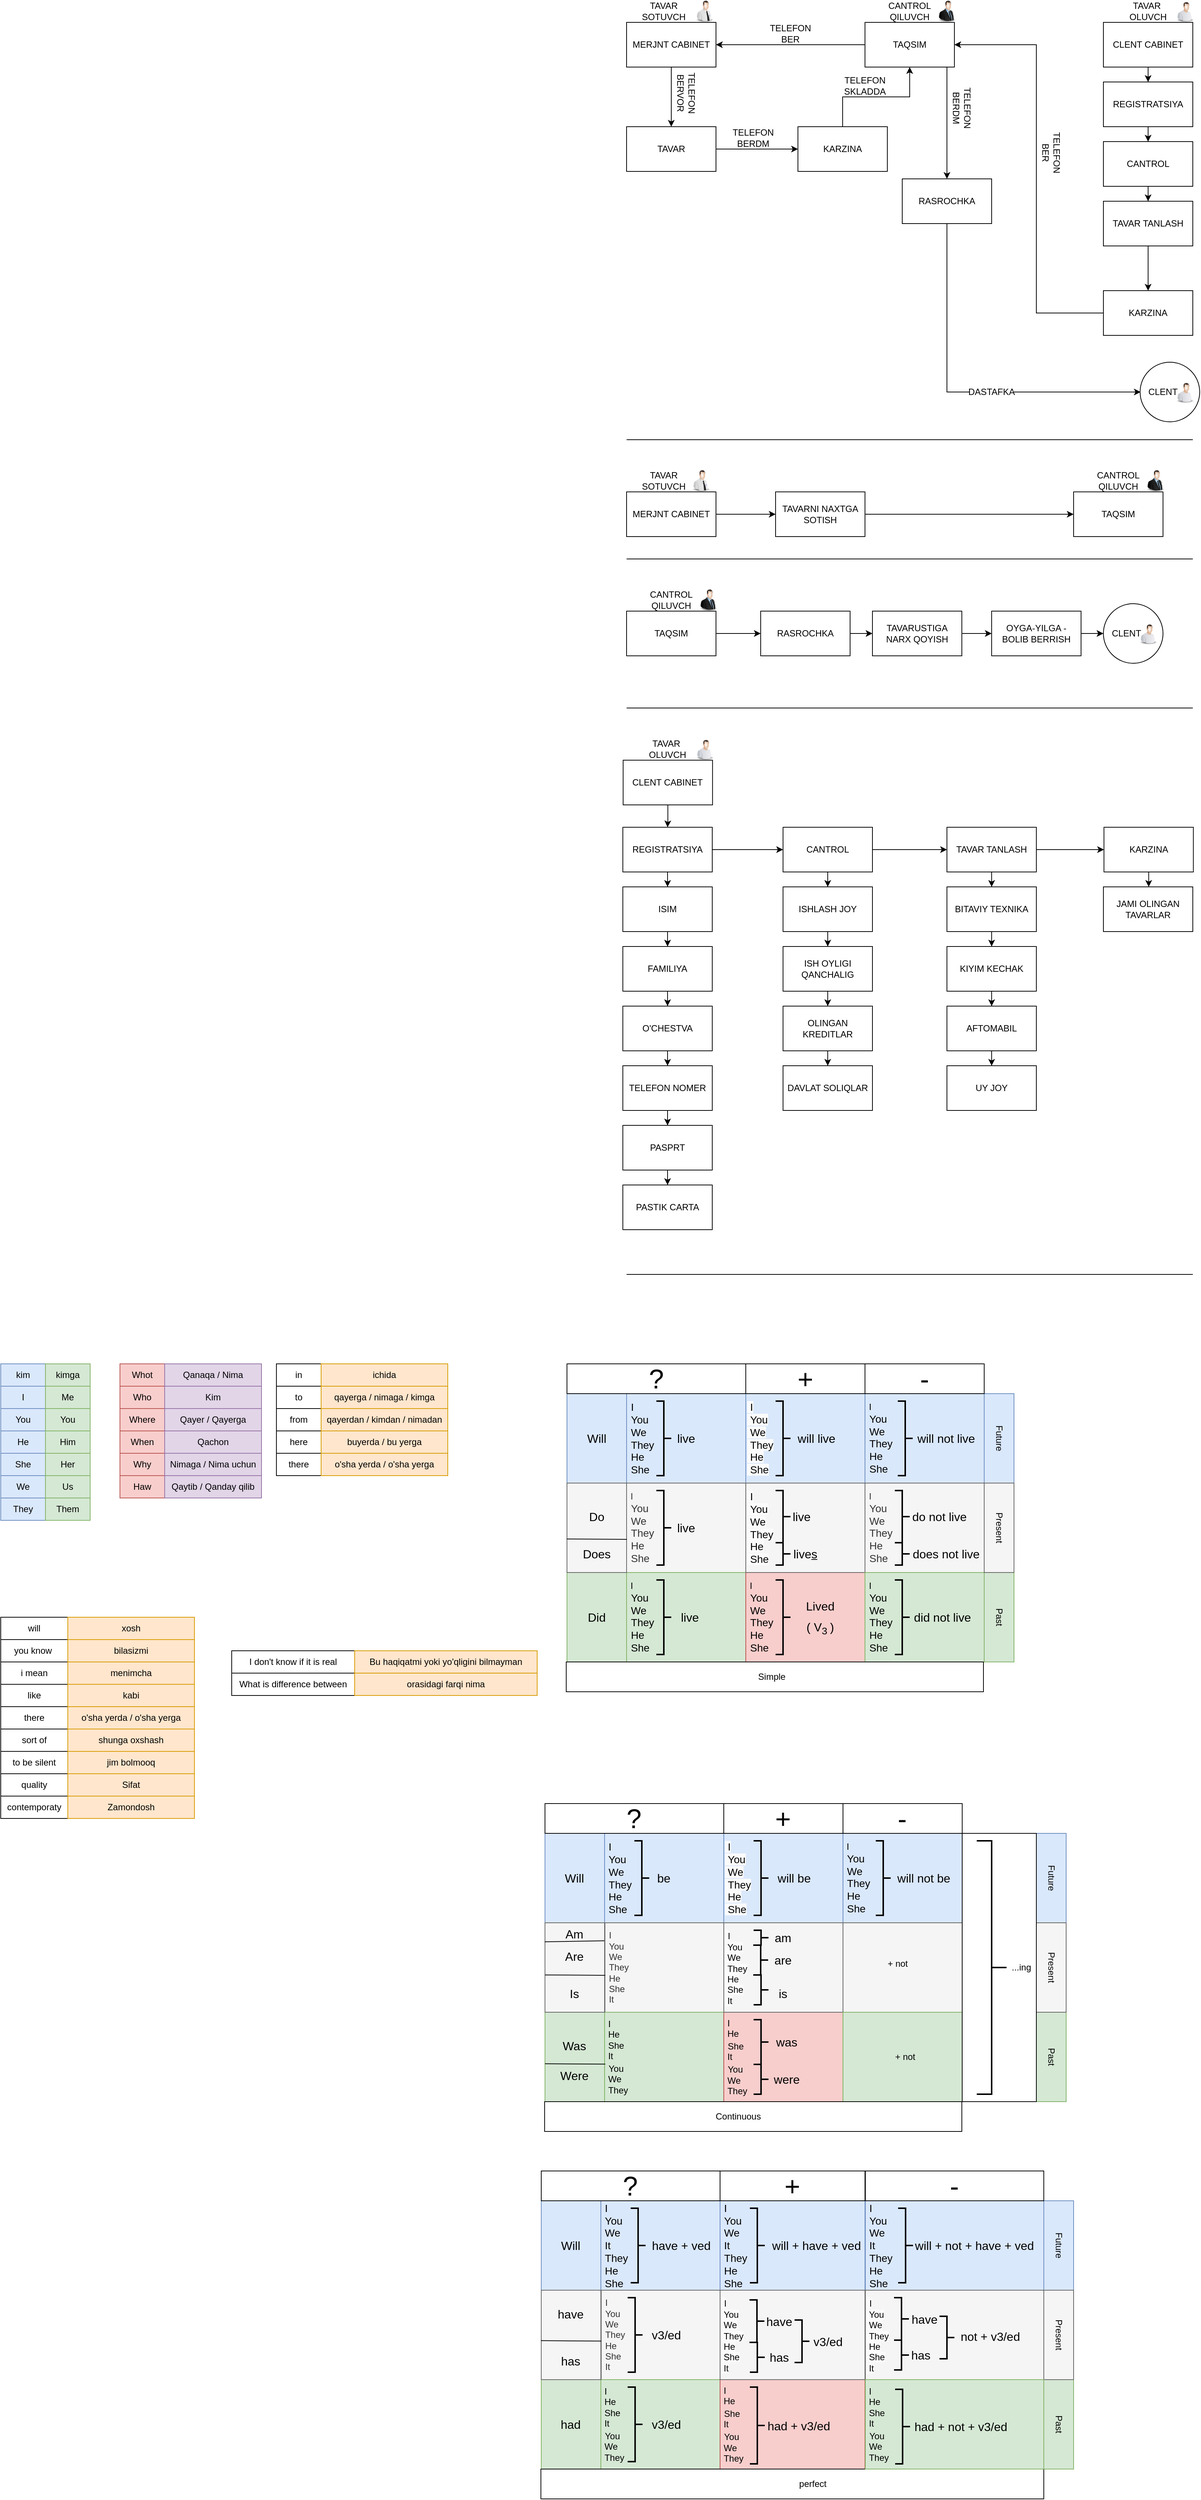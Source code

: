 <mxfile version="24.6.4" type="github">
  <diagram id="nv4LuyD0DYh1rWrDZi3e" name="Page-1">
    <mxGraphModel dx="2166" dy="590" grid="1" gridSize="10" guides="1" tooltips="1" connect="1" arrows="1" fold="1" page="1" pageScale="1" pageWidth="827" pageHeight="1169" math="0" shadow="0">
      <root>
        <mxCell id="0" />
        <mxCell id="1" parent="0" />
        <mxCell id="K5hyXtgFJHPS_Cu2W4zV-10" style="edgeStyle=orthogonalEdgeStyle;rounded=0;orthogonalLoop=1;jettySize=auto;html=1;entryX=0.5;entryY=0;entryDx=0;entryDy=0;" parent="1" source="K5hyXtgFJHPS_Cu2W4zV-1" target="K5hyXtgFJHPS_Cu2W4zV-8" edge="1">
          <mxGeometry relative="1" as="geometry" />
        </mxCell>
        <mxCell id="K5hyXtgFJHPS_Cu2W4zV-1" value="MERJNT CABINET" style="rounded=0;whiteSpace=wrap;html=1;" parent="1" vertex="1">
          <mxGeometry x="40" y="40" width="120" height="60" as="geometry" />
        </mxCell>
        <mxCell id="K5hyXtgFJHPS_Cu2W4zV-22" style="edgeStyle=orthogonalEdgeStyle;rounded=0;orthogonalLoop=1;jettySize=auto;html=1;entryX=0.5;entryY=0;entryDx=0;entryDy=0;" parent="1" source="K5hyXtgFJHPS_Cu2W4zV-2" target="K5hyXtgFJHPS_Cu2W4zV-14" edge="1">
          <mxGeometry relative="1" as="geometry" />
        </mxCell>
        <mxCell id="K5hyXtgFJHPS_Cu2W4zV-2" value="CLENT CABINET" style="rounded=0;whiteSpace=wrap;html=1;" parent="1" vertex="1">
          <mxGeometry x="680" y="40" width="120" height="60" as="geometry" />
        </mxCell>
        <mxCell id="K5hyXtgFJHPS_Cu2W4zV-29" style="edgeStyle=orthogonalEdgeStyle;rounded=0;orthogonalLoop=1;jettySize=auto;html=1;entryX=0.5;entryY=0;entryDx=0;entryDy=0;" parent="1" source="K5hyXtgFJHPS_Cu2W4zV-3" target="K5hyXtgFJHPS_Cu2W4zV-28" edge="1">
          <mxGeometry relative="1" as="geometry">
            <Array as="points">
              <mxPoint x="470" y="130" />
              <mxPoint x="470" y="130" />
            </Array>
          </mxGeometry>
        </mxCell>
        <mxCell id="K5hyXtgFJHPS_Cu2W4zV-31" style="edgeStyle=orthogonalEdgeStyle;rounded=0;orthogonalLoop=1;jettySize=auto;html=1;entryX=1;entryY=0.5;entryDx=0;entryDy=0;" parent="1" source="K5hyXtgFJHPS_Cu2W4zV-3" target="K5hyXtgFJHPS_Cu2W4zV-1" edge="1">
          <mxGeometry relative="1" as="geometry" />
        </mxCell>
        <mxCell id="K5hyXtgFJHPS_Cu2W4zV-3" value="TAQSIM" style="rounded=0;whiteSpace=wrap;html=1;" parent="1" vertex="1">
          <mxGeometry x="360" y="40" width="120" height="60" as="geometry" />
        </mxCell>
        <mxCell id="K5hyXtgFJHPS_Cu2W4zV-4" value="TAVAR SOTUVCH" style="text;html=1;strokeColor=none;fillColor=none;align=center;verticalAlign=middle;whiteSpace=wrap;rounded=0;" parent="1" vertex="1">
          <mxGeometry x="60" y="10" width="60" height="30" as="geometry" />
        </mxCell>
        <mxCell id="K5hyXtgFJHPS_Cu2W4zV-6" value="TAVAR&amp;nbsp; OLUVCH" style="text;html=1;strokeColor=none;fillColor=none;align=center;verticalAlign=middle;whiteSpace=wrap;rounded=0;" parent="1" vertex="1">
          <mxGeometry x="710" y="10" width="60" height="30" as="geometry" />
        </mxCell>
        <mxCell id="K5hyXtgFJHPS_Cu2W4zV-7" value="CANTROL QILUVCH" style="text;html=1;strokeColor=none;fillColor=none;align=center;verticalAlign=middle;whiteSpace=wrap;rounded=0;" parent="1" vertex="1">
          <mxGeometry x="390" y="10" width="60" height="30" as="geometry" />
        </mxCell>
        <mxCell id="K5hyXtgFJHPS_Cu2W4zV-12" style="edgeStyle=orthogonalEdgeStyle;rounded=0;orthogonalLoop=1;jettySize=auto;html=1;entryX=0;entryY=0.5;entryDx=0;entryDy=0;" parent="1" source="K5hyXtgFJHPS_Cu2W4zV-8" target="K5hyXtgFJHPS_Cu2W4zV-11" edge="1">
          <mxGeometry relative="1" as="geometry" />
        </mxCell>
        <mxCell id="K5hyXtgFJHPS_Cu2W4zV-8" value="TAVAR" style="rounded=0;whiteSpace=wrap;html=1;" parent="1" vertex="1">
          <mxGeometry x="40" y="180" width="120" height="60" as="geometry" />
        </mxCell>
        <mxCell id="K5hyXtgFJHPS_Cu2W4zV-13" style="edgeStyle=orthogonalEdgeStyle;rounded=0;orthogonalLoop=1;jettySize=auto;html=1;entryX=0.5;entryY=1;entryDx=0;entryDy=0;" parent="1" source="K5hyXtgFJHPS_Cu2W4zV-11" target="K5hyXtgFJHPS_Cu2W4zV-3" edge="1">
          <mxGeometry relative="1" as="geometry" />
        </mxCell>
        <mxCell id="K5hyXtgFJHPS_Cu2W4zV-11" value="KARZINA" style="rounded=0;whiteSpace=wrap;html=1;" parent="1" vertex="1">
          <mxGeometry x="270" y="180" width="120" height="60" as="geometry" />
        </mxCell>
        <mxCell id="K5hyXtgFJHPS_Cu2W4zV-17" value="" style="edgeStyle=orthogonalEdgeStyle;rounded=0;orthogonalLoop=1;jettySize=auto;html=1;" parent="1" source="K5hyXtgFJHPS_Cu2W4zV-14" target="K5hyXtgFJHPS_Cu2W4zV-15" edge="1">
          <mxGeometry relative="1" as="geometry" />
        </mxCell>
        <mxCell id="K5hyXtgFJHPS_Cu2W4zV-14" value="REGISTRATSIYA" style="rounded=0;whiteSpace=wrap;html=1;" parent="1" vertex="1">
          <mxGeometry x="680" y="120" width="120" height="60" as="geometry" />
        </mxCell>
        <mxCell id="K5hyXtgFJHPS_Cu2W4zV-19" value="" style="edgeStyle=orthogonalEdgeStyle;rounded=0;orthogonalLoop=1;jettySize=auto;html=1;" parent="1" source="K5hyXtgFJHPS_Cu2W4zV-15" target="K5hyXtgFJHPS_Cu2W4zV-18" edge="1">
          <mxGeometry relative="1" as="geometry" />
        </mxCell>
        <mxCell id="K5hyXtgFJHPS_Cu2W4zV-15" value="CANTROL" style="rounded=0;whiteSpace=wrap;html=1;" parent="1" vertex="1">
          <mxGeometry x="680" y="200" width="120" height="60" as="geometry" />
        </mxCell>
        <mxCell id="K5hyXtgFJHPS_Cu2W4zV-27" style="edgeStyle=orthogonalEdgeStyle;rounded=0;orthogonalLoop=1;jettySize=auto;html=1;entryX=0.5;entryY=0;entryDx=0;entryDy=0;" parent="1" source="K5hyXtgFJHPS_Cu2W4zV-18" target="K5hyXtgFJHPS_Cu2W4zV-25" edge="1">
          <mxGeometry relative="1" as="geometry" />
        </mxCell>
        <mxCell id="K5hyXtgFJHPS_Cu2W4zV-18" value="TAVAR TANLASH" style="rounded=0;whiteSpace=wrap;html=1;" parent="1" vertex="1">
          <mxGeometry x="680" y="280" width="120" height="60" as="geometry" />
        </mxCell>
        <mxCell id="K5hyXtgFJHPS_Cu2W4zV-30" style="edgeStyle=orthogonalEdgeStyle;rounded=0;orthogonalLoop=1;jettySize=auto;html=1;" parent="1" source="K5hyXtgFJHPS_Cu2W4zV-25" edge="1">
          <mxGeometry relative="1" as="geometry">
            <mxPoint x="480" y="70" as="targetPoint" />
            <Array as="points">
              <mxPoint x="590" y="430" />
              <mxPoint x="590" y="70" />
            </Array>
          </mxGeometry>
        </mxCell>
        <mxCell id="K5hyXtgFJHPS_Cu2W4zV-25" value="KARZINA" style="rounded=0;whiteSpace=wrap;html=1;" parent="1" vertex="1">
          <mxGeometry x="680" y="400" width="120" height="60" as="geometry" />
        </mxCell>
        <mxCell id="K5hyXtgFJHPS_Cu2W4zV-44" style="edgeStyle=orthogonalEdgeStyle;rounded=0;orthogonalLoop=1;jettySize=auto;html=1;entryX=0;entryY=0.5;entryDx=0;entryDy=0;startArrow=none;exitX=1;exitY=0.5;exitDx=0;exitDy=0;" parent="1" source="K5hyXtgFJHPS_Cu2W4zV-45" target="K5hyXtgFJHPS_Cu2W4zV-42" edge="1">
          <mxGeometry relative="1" as="geometry">
            <Array as="points">
              <mxPoint x="730" y="536" />
            </Array>
          </mxGeometry>
        </mxCell>
        <mxCell id="K5hyXtgFJHPS_Cu2W4zV-28" value="RASROCHKA" style="rounded=0;whiteSpace=wrap;html=1;" parent="1" vertex="1">
          <mxGeometry x="410" y="250" width="120" height="60" as="geometry" />
        </mxCell>
        <mxCell id="K5hyXtgFJHPS_Cu2W4zV-32" value="TELEFON BER" style="text;html=1;strokeColor=none;fillColor=none;align=center;verticalAlign=middle;whiteSpace=wrap;rounded=0;rotation=90;" parent="1" vertex="1">
          <mxGeometry x="580" y="200" width="60" height="30" as="geometry" />
        </mxCell>
        <mxCell id="K5hyXtgFJHPS_Cu2W4zV-33" value="TELEFON BER" style="text;html=1;strokeColor=none;fillColor=none;align=center;verticalAlign=middle;whiteSpace=wrap;rounded=0;" parent="1" vertex="1">
          <mxGeometry x="230" y="40" width="60" height="30" as="geometry" />
        </mxCell>
        <mxCell id="K5hyXtgFJHPS_Cu2W4zV-35" value="TELEFON BERVOR" style="text;html=1;strokeColor=none;fillColor=none;align=center;verticalAlign=middle;whiteSpace=wrap;rounded=0;rotation=90;" parent="1" vertex="1">
          <mxGeometry x="90" y="120" width="60" height="30" as="geometry" />
        </mxCell>
        <mxCell id="K5hyXtgFJHPS_Cu2W4zV-36" value="TELEFON BERDM" style="text;html=1;strokeColor=none;fillColor=none;align=center;verticalAlign=middle;whiteSpace=wrap;rounded=0;" parent="1" vertex="1">
          <mxGeometry x="180" y="180" width="60" height="30" as="geometry" />
        </mxCell>
        <mxCell id="K5hyXtgFJHPS_Cu2W4zV-37" value="TELEFON SKLADDA" style="text;html=1;strokeColor=none;fillColor=none;align=center;verticalAlign=middle;whiteSpace=wrap;rounded=0;" parent="1" vertex="1">
          <mxGeometry x="330" y="110" width="60" height="30" as="geometry" />
        </mxCell>
        <mxCell id="K5hyXtgFJHPS_Cu2W4zV-38" value="TELEFON BERDM" style="text;html=1;strokeColor=none;fillColor=none;align=center;verticalAlign=middle;whiteSpace=wrap;rounded=0;rotation=90;" parent="1" vertex="1">
          <mxGeometry x="460" y="140" width="60" height="30" as="geometry" />
        </mxCell>
        <mxCell id="K5hyXtgFJHPS_Cu2W4zV-40" value="" style="ellipse;whiteSpace=wrap;html=1;aspect=fixed;" parent="1" vertex="1">
          <mxGeometry x="729.25" y="496" width="80" height="80" as="geometry" />
        </mxCell>
        <mxCell id="K5hyXtgFJHPS_Cu2W4zV-42" value="CLENT" style="text;html=1;strokeColor=none;fillColor=none;align=center;verticalAlign=middle;whiteSpace=wrap;rounded=0;" parent="1" vertex="1">
          <mxGeometry x="730" y="521" width="60" height="30" as="geometry" />
        </mxCell>
        <mxCell id="K5hyXtgFJHPS_Cu2W4zV-45" value="DASTAFKA" style="text;html=1;strokeColor=none;fillColor=none;align=center;verticalAlign=middle;whiteSpace=wrap;rounded=0;" parent="1" vertex="1">
          <mxGeometry x="500" y="521" width="60" height="30" as="geometry" />
        </mxCell>
        <mxCell id="K5hyXtgFJHPS_Cu2W4zV-46" value="" style="edgeStyle=orthogonalEdgeStyle;rounded=0;orthogonalLoop=1;jettySize=auto;html=1;entryX=0;entryY=0.5;entryDx=0;entryDy=0;endArrow=none;" parent="1" source="K5hyXtgFJHPS_Cu2W4zV-28" target="K5hyXtgFJHPS_Cu2W4zV-45" edge="1">
          <mxGeometry relative="1" as="geometry">
            <mxPoint x="470" y="310" as="sourcePoint" />
            <mxPoint x="730" y="545" as="targetPoint" />
            <Array as="points" />
          </mxGeometry>
        </mxCell>
        <mxCell id="K5hyXtgFJHPS_Cu2W4zV-47" value="" style="image;html=1;image=img/lib/clip_art/people/Suit_Man_128x128.png" parent="1" vertex="1">
          <mxGeometry x="450" y="10" width="40" height="30" as="geometry" />
        </mxCell>
        <mxCell id="K5hyXtgFJHPS_Cu2W4zV-50" value="" style="image;html=1;image=img/lib/clip_art/people/Worker_Man_128x128.png" parent="1" vertex="1">
          <mxGeometry x="770" y="10" width="39.25" height="30" as="geometry" />
        </mxCell>
        <mxCell id="K5hyXtgFJHPS_Cu2W4zV-51" value="" style="image;html=1;image=img/lib/clip_art/people/Worker_Man_128x128.png" parent="1" vertex="1">
          <mxGeometry x="770" y="521" width="39.25" height="30" as="geometry" />
        </mxCell>
        <mxCell id="K5hyXtgFJHPS_Cu2W4zV-53" value="" style="endArrow=none;html=1;rounded=0;" parent="1" edge="1">
          <mxGeometry width="50" height="50" relative="1" as="geometry">
            <mxPoint x="40" y="600" as="sourcePoint" />
            <mxPoint x="800" y="600" as="targetPoint" />
          </mxGeometry>
        </mxCell>
        <mxCell id="K5hyXtgFJHPS_Cu2W4zV-70" value="" style="endArrow=none;html=1;rounded=0;" parent="1" edge="1">
          <mxGeometry width="50" height="50" relative="1" as="geometry">
            <mxPoint x="40" y="760" as="sourcePoint" />
            <mxPoint x="800" y="760" as="targetPoint" />
          </mxGeometry>
        </mxCell>
        <mxCell id="K5hyXtgFJHPS_Cu2W4zV-75" value="" style="edgeStyle=orthogonalEdgeStyle;rounded=0;orthogonalLoop=1;jettySize=auto;html=1;" parent="1" source="K5hyXtgFJHPS_Cu2W4zV-71" target="K5hyXtgFJHPS_Cu2W4zV-74" edge="1">
          <mxGeometry relative="1" as="geometry" />
        </mxCell>
        <mxCell id="K5hyXtgFJHPS_Cu2W4zV-71" value="MERJNT CABINET" style="rounded=0;whiteSpace=wrap;html=1;" parent="1" vertex="1">
          <mxGeometry x="40" y="670" width="120" height="60" as="geometry" />
        </mxCell>
        <mxCell id="K5hyXtgFJHPS_Cu2W4zV-72" value="TAVAR SOTUVCH" style="text;html=1;strokeColor=none;fillColor=none;align=center;verticalAlign=middle;whiteSpace=wrap;rounded=0;" parent="1" vertex="1">
          <mxGeometry x="60" y="640" width="60" height="30" as="geometry" />
        </mxCell>
        <mxCell id="K5hyXtgFJHPS_Cu2W4zV-79" style="edgeStyle=orthogonalEdgeStyle;rounded=0;orthogonalLoop=1;jettySize=auto;html=1;entryX=0;entryY=0.5;entryDx=0;entryDy=0;" parent="1" source="K5hyXtgFJHPS_Cu2W4zV-74" target="K5hyXtgFJHPS_Cu2W4zV-76" edge="1">
          <mxGeometry relative="1" as="geometry" />
        </mxCell>
        <mxCell id="K5hyXtgFJHPS_Cu2W4zV-74" value="TAVARNI NAXTGA SOTISH" style="rounded=0;whiteSpace=wrap;html=1;" parent="1" vertex="1">
          <mxGeometry x="240" y="670" width="120" height="60" as="geometry" />
        </mxCell>
        <mxCell id="K5hyXtgFJHPS_Cu2W4zV-76" value="TAQSIM" style="rounded=0;whiteSpace=wrap;html=1;" parent="1" vertex="1">
          <mxGeometry x="640" y="670" width="120" height="60" as="geometry" />
        </mxCell>
        <mxCell id="K5hyXtgFJHPS_Cu2W4zV-77" value="CANTROL QILUVCH" style="text;html=1;strokeColor=none;fillColor=none;align=center;verticalAlign=middle;whiteSpace=wrap;rounded=0;" parent="1" vertex="1">
          <mxGeometry x="670" y="640" width="60" height="30" as="geometry" />
        </mxCell>
        <mxCell id="K5hyXtgFJHPS_Cu2W4zV-78" value="" style="image;html=1;image=img/lib/clip_art/people/Suit_Man_128x128.png" parent="1" vertex="1">
          <mxGeometry x="730" y="640" width="40" height="30" as="geometry" />
        </mxCell>
        <mxCell id="K5hyXtgFJHPS_Cu2W4zV-82" value="" style="endArrow=none;html=1;rounded=0;" parent="1" edge="1">
          <mxGeometry width="50" height="50" relative="1" as="geometry">
            <mxPoint x="40" y="960" as="sourcePoint" />
            <mxPoint x="800" y="960" as="targetPoint" />
          </mxGeometry>
        </mxCell>
        <mxCell id="K5hyXtgFJHPS_Cu2W4zV-87" value="" style="edgeStyle=orthogonalEdgeStyle;rounded=0;orthogonalLoop=1;jettySize=auto;html=1;" parent="1" source="K5hyXtgFJHPS_Cu2W4zV-83" target="K5hyXtgFJHPS_Cu2W4zV-86" edge="1">
          <mxGeometry relative="1" as="geometry" />
        </mxCell>
        <mxCell id="K5hyXtgFJHPS_Cu2W4zV-83" value="CLENT CABINET" style="rounded=0;whiteSpace=wrap;html=1;" parent="1" vertex="1">
          <mxGeometry x="35.38" y="1030" width="120" height="60" as="geometry" />
        </mxCell>
        <mxCell id="K5hyXtgFJHPS_Cu2W4zV-84" value="TAVAR&amp;nbsp; OLUVCH" style="text;html=1;strokeColor=none;fillColor=none;align=center;verticalAlign=middle;whiteSpace=wrap;rounded=0;" parent="1" vertex="1">
          <mxGeometry x="65.38" y="1000" width="60" height="30" as="geometry" />
        </mxCell>
        <mxCell id="K5hyXtgFJHPS_Cu2W4zV-85" value="" style="image;html=1;image=img/lib/clip_art/people/Worker_Man_128x128.png" parent="1" vertex="1">
          <mxGeometry x="125.38" y="1000" width="39.25" height="30" as="geometry" />
        </mxCell>
        <mxCell id="K5hyXtgFJHPS_Cu2W4zV-94" value="" style="edgeStyle=orthogonalEdgeStyle;rounded=0;orthogonalLoop=1;jettySize=auto;html=1;" parent="1" source="K5hyXtgFJHPS_Cu2W4zV-86" target="K5hyXtgFJHPS_Cu2W4zV-93" edge="1">
          <mxGeometry relative="1" as="geometry" />
        </mxCell>
        <mxCell id="K5hyXtgFJHPS_Cu2W4zV-101" value="" style="edgeStyle=orthogonalEdgeStyle;rounded=0;orthogonalLoop=1;jettySize=auto;html=1;" parent="1" source="K5hyXtgFJHPS_Cu2W4zV-86" target="K5hyXtgFJHPS_Cu2W4zV-100" edge="1">
          <mxGeometry relative="1" as="geometry" />
        </mxCell>
        <mxCell id="K5hyXtgFJHPS_Cu2W4zV-86" value="REGISTRATSIYA" style="whiteSpace=wrap;html=1;rounded=0;" parent="1" vertex="1">
          <mxGeometry x="35" y="1120" width="120" height="60" as="geometry" />
        </mxCell>
        <mxCell id="K5hyXtgFJHPS_Cu2W4zV-97" style="edgeStyle=orthogonalEdgeStyle;rounded=0;orthogonalLoop=1;jettySize=auto;html=1;entryX=0;entryY=0.5;entryDx=0;entryDy=0;" parent="1" source="K5hyXtgFJHPS_Cu2W4zV-93" target="K5hyXtgFJHPS_Cu2W4zV-95" edge="1">
          <mxGeometry relative="1" as="geometry" />
        </mxCell>
        <mxCell id="K5hyXtgFJHPS_Cu2W4zV-115" value="" style="edgeStyle=orthogonalEdgeStyle;rounded=0;orthogonalLoop=1;jettySize=auto;html=1;" parent="1" source="K5hyXtgFJHPS_Cu2W4zV-93" target="K5hyXtgFJHPS_Cu2W4zV-114" edge="1">
          <mxGeometry relative="1" as="geometry" />
        </mxCell>
        <mxCell id="K5hyXtgFJHPS_Cu2W4zV-93" value="CANTROL" style="whiteSpace=wrap;html=1;rounded=0;" parent="1" vertex="1">
          <mxGeometry x="250" y="1120" width="120" height="60" as="geometry" />
        </mxCell>
        <mxCell id="K5hyXtgFJHPS_Cu2W4zV-98" style="edgeStyle=orthogonalEdgeStyle;rounded=0;orthogonalLoop=1;jettySize=auto;html=1;entryX=0;entryY=0.5;entryDx=0;entryDy=0;" parent="1" source="K5hyXtgFJHPS_Cu2W4zV-95" target="K5hyXtgFJHPS_Cu2W4zV-96" edge="1">
          <mxGeometry relative="1" as="geometry" />
        </mxCell>
        <mxCell id="K5hyXtgFJHPS_Cu2W4zV-123" value="" style="edgeStyle=orthogonalEdgeStyle;rounded=0;orthogonalLoop=1;jettySize=auto;html=1;" parent="1" source="K5hyXtgFJHPS_Cu2W4zV-95" target="K5hyXtgFJHPS_Cu2W4zV-122" edge="1">
          <mxGeometry relative="1" as="geometry" />
        </mxCell>
        <mxCell id="K5hyXtgFJHPS_Cu2W4zV-95" value="TAVAR TANLASH" style="rounded=0;whiteSpace=wrap;html=1;" parent="1" vertex="1">
          <mxGeometry x="470" y="1120" width="120" height="60" as="geometry" />
        </mxCell>
        <mxCell id="K5hyXtgFJHPS_Cu2W4zV-131" value="" style="edgeStyle=orthogonalEdgeStyle;rounded=0;orthogonalLoop=1;jettySize=auto;html=1;" parent="1" source="K5hyXtgFJHPS_Cu2W4zV-96" target="K5hyXtgFJHPS_Cu2W4zV-130" edge="1">
          <mxGeometry relative="1" as="geometry" />
        </mxCell>
        <mxCell id="K5hyXtgFJHPS_Cu2W4zV-96" value="KARZINA" style="rounded=0;whiteSpace=wrap;html=1;" parent="1" vertex="1">
          <mxGeometry x="680.75" y="1120" width="120" height="60" as="geometry" />
        </mxCell>
        <mxCell id="K5hyXtgFJHPS_Cu2W4zV-103" value="" style="edgeStyle=orthogonalEdgeStyle;rounded=0;orthogonalLoop=1;jettySize=auto;html=1;" parent="1" source="K5hyXtgFJHPS_Cu2W4zV-100" target="K5hyXtgFJHPS_Cu2W4zV-102" edge="1">
          <mxGeometry relative="1" as="geometry" />
        </mxCell>
        <mxCell id="K5hyXtgFJHPS_Cu2W4zV-100" value="ISIM" style="whiteSpace=wrap;html=1;rounded=0;" parent="1" vertex="1">
          <mxGeometry x="35" y="1200" width="120" height="60" as="geometry" />
        </mxCell>
        <mxCell id="K5hyXtgFJHPS_Cu2W4zV-105" value="" style="edgeStyle=orthogonalEdgeStyle;rounded=0;orthogonalLoop=1;jettySize=auto;html=1;" parent="1" source="K5hyXtgFJHPS_Cu2W4zV-102" target="K5hyXtgFJHPS_Cu2W4zV-104" edge="1">
          <mxGeometry relative="1" as="geometry" />
        </mxCell>
        <mxCell id="K5hyXtgFJHPS_Cu2W4zV-102" value="FAMILIYA" style="whiteSpace=wrap;html=1;rounded=0;" parent="1" vertex="1">
          <mxGeometry x="35.0" y="1280" width="120" height="60" as="geometry" />
        </mxCell>
        <mxCell id="K5hyXtgFJHPS_Cu2W4zV-111" value="" style="edgeStyle=orthogonalEdgeStyle;rounded=0;orthogonalLoop=1;jettySize=auto;html=1;" parent="1" source="K5hyXtgFJHPS_Cu2W4zV-104" target="K5hyXtgFJHPS_Cu2W4zV-110" edge="1">
          <mxGeometry relative="1" as="geometry" />
        </mxCell>
        <mxCell id="K5hyXtgFJHPS_Cu2W4zV-104" value="O&#39;CHESTVA" style="whiteSpace=wrap;html=1;rounded=0;" parent="1" vertex="1">
          <mxGeometry x="35" y="1360" width="120" height="60" as="geometry" />
        </mxCell>
        <mxCell id="K5hyXtgFJHPS_Cu2W4zV-109" value="" style="edgeStyle=orthogonalEdgeStyle;rounded=0;orthogonalLoop=1;jettySize=auto;html=1;" parent="1" source="K5hyXtgFJHPS_Cu2W4zV-106" target="K5hyXtgFJHPS_Cu2W4zV-108" edge="1">
          <mxGeometry relative="1" as="geometry" />
        </mxCell>
        <mxCell id="K5hyXtgFJHPS_Cu2W4zV-106" value="PASPRT" style="whiteSpace=wrap;html=1;rounded=0;" parent="1" vertex="1">
          <mxGeometry x="35" y="1520" width="120" height="60" as="geometry" />
        </mxCell>
        <mxCell id="K5hyXtgFJHPS_Cu2W4zV-108" value="PASTIK CARTA" style="whiteSpace=wrap;html=1;rounded=0;" parent="1" vertex="1">
          <mxGeometry x="35" y="1600" width="120" height="60" as="geometry" />
        </mxCell>
        <mxCell id="K5hyXtgFJHPS_Cu2W4zV-113" style="edgeStyle=orthogonalEdgeStyle;rounded=0;orthogonalLoop=1;jettySize=auto;html=1;entryX=0.5;entryY=0;entryDx=0;entryDy=0;" parent="1" source="K5hyXtgFJHPS_Cu2W4zV-110" target="K5hyXtgFJHPS_Cu2W4zV-106" edge="1">
          <mxGeometry relative="1" as="geometry" />
        </mxCell>
        <mxCell id="K5hyXtgFJHPS_Cu2W4zV-110" value="TELEFON NOMER" style="whiteSpace=wrap;html=1;rounded=0;" parent="1" vertex="1">
          <mxGeometry x="35" y="1440" width="120" height="60" as="geometry" />
        </mxCell>
        <mxCell id="K5hyXtgFJHPS_Cu2W4zV-117" value="" style="edgeStyle=orthogonalEdgeStyle;rounded=0;orthogonalLoop=1;jettySize=auto;html=1;" parent="1" source="K5hyXtgFJHPS_Cu2W4zV-114" target="K5hyXtgFJHPS_Cu2W4zV-116" edge="1">
          <mxGeometry relative="1" as="geometry" />
        </mxCell>
        <mxCell id="K5hyXtgFJHPS_Cu2W4zV-114" value="ISHLASH JOY" style="whiteSpace=wrap;html=1;rounded=0;" parent="1" vertex="1">
          <mxGeometry x="250" y="1200" width="120" height="60" as="geometry" />
        </mxCell>
        <mxCell id="K5hyXtgFJHPS_Cu2W4zV-119" value="" style="edgeStyle=orthogonalEdgeStyle;rounded=0;orthogonalLoop=1;jettySize=auto;html=1;" parent="1" source="K5hyXtgFJHPS_Cu2W4zV-116" target="K5hyXtgFJHPS_Cu2W4zV-118" edge="1">
          <mxGeometry relative="1" as="geometry" />
        </mxCell>
        <mxCell id="K5hyXtgFJHPS_Cu2W4zV-116" value="ISH OYLIGI QANCHALIG" style="whiteSpace=wrap;html=1;rounded=0;" parent="1" vertex="1">
          <mxGeometry x="250" y="1280" width="120" height="60" as="geometry" />
        </mxCell>
        <mxCell id="K5hyXtgFJHPS_Cu2W4zV-121" value="" style="edgeStyle=orthogonalEdgeStyle;rounded=0;orthogonalLoop=1;jettySize=auto;html=1;" parent="1" source="K5hyXtgFJHPS_Cu2W4zV-118" target="K5hyXtgFJHPS_Cu2W4zV-120" edge="1">
          <mxGeometry relative="1" as="geometry" />
        </mxCell>
        <mxCell id="K5hyXtgFJHPS_Cu2W4zV-118" value="OLINGAN KREDITLAR" style="whiteSpace=wrap;html=1;rounded=0;" parent="1" vertex="1">
          <mxGeometry x="250" y="1360" width="120" height="60" as="geometry" />
        </mxCell>
        <mxCell id="K5hyXtgFJHPS_Cu2W4zV-120" value="DAVLAT SOLIQLAR" style="whiteSpace=wrap;html=1;rounded=0;" parent="1" vertex="1">
          <mxGeometry x="250" y="1440" width="120" height="60" as="geometry" />
        </mxCell>
        <mxCell id="K5hyXtgFJHPS_Cu2W4zV-125" value="" style="edgeStyle=orthogonalEdgeStyle;rounded=0;orthogonalLoop=1;jettySize=auto;html=1;" parent="1" source="K5hyXtgFJHPS_Cu2W4zV-122" target="K5hyXtgFJHPS_Cu2W4zV-124" edge="1">
          <mxGeometry relative="1" as="geometry" />
        </mxCell>
        <mxCell id="K5hyXtgFJHPS_Cu2W4zV-122" value="BITAVIY TEXNIKA" style="whiteSpace=wrap;html=1;rounded=0;" parent="1" vertex="1">
          <mxGeometry x="470" y="1200" width="120" height="60" as="geometry" />
        </mxCell>
        <mxCell id="K5hyXtgFJHPS_Cu2W4zV-127" value="" style="edgeStyle=orthogonalEdgeStyle;rounded=0;orthogonalLoop=1;jettySize=auto;html=1;" parent="1" source="K5hyXtgFJHPS_Cu2W4zV-124" target="K5hyXtgFJHPS_Cu2W4zV-126" edge="1">
          <mxGeometry relative="1" as="geometry" />
        </mxCell>
        <mxCell id="K5hyXtgFJHPS_Cu2W4zV-124" value="KIYIM KECHAK" style="whiteSpace=wrap;html=1;rounded=0;" parent="1" vertex="1">
          <mxGeometry x="470" y="1280" width="120" height="60" as="geometry" />
        </mxCell>
        <mxCell id="K5hyXtgFJHPS_Cu2W4zV-129" value="" style="edgeStyle=orthogonalEdgeStyle;rounded=0;orthogonalLoop=1;jettySize=auto;html=1;" parent="1" source="K5hyXtgFJHPS_Cu2W4zV-126" target="K5hyXtgFJHPS_Cu2W4zV-128" edge="1">
          <mxGeometry relative="1" as="geometry" />
        </mxCell>
        <mxCell id="K5hyXtgFJHPS_Cu2W4zV-126" value="AFTOMABIL" style="whiteSpace=wrap;html=1;rounded=0;" parent="1" vertex="1">
          <mxGeometry x="470" y="1360" width="120" height="60" as="geometry" />
        </mxCell>
        <mxCell id="K5hyXtgFJHPS_Cu2W4zV-128" value="UY JOY" style="whiteSpace=wrap;html=1;rounded=0;" parent="1" vertex="1">
          <mxGeometry x="470" y="1440" width="120" height="60" as="geometry" />
        </mxCell>
        <mxCell id="K5hyXtgFJHPS_Cu2W4zV-130" value="JAMI OLINGAN TAVARLAR" style="whiteSpace=wrap;html=1;rounded=0;" parent="1" vertex="1">
          <mxGeometry x="680" y="1200" width="120" height="60" as="geometry" />
        </mxCell>
        <mxCell id="K5hyXtgFJHPS_Cu2W4zV-132" value="" style="endArrow=none;html=1;rounded=0;" parent="1" edge="1">
          <mxGeometry width="50" height="50" relative="1" as="geometry">
            <mxPoint x="40" y="1720" as="sourcePoint" />
            <mxPoint x="800" y="1720" as="targetPoint" />
          </mxGeometry>
        </mxCell>
        <mxCell id="K5hyXtgFJHPS_Cu2W4zV-133" style="edgeStyle=orthogonalEdgeStyle;rounded=0;orthogonalLoop=1;jettySize=auto;html=1;entryX=0;entryY=0.5;entryDx=0;entryDy=0;startArrow=none;" parent="1" source="K5hyXtgFJHPS_Cu2W4zV-139" target="K5hyXtgFJHPS_Cu2W4zV-137" edge="1">
          <mxGeometry relative="1" as="geometry" />
        </mxCell>
        <mxCell id="K5hyXtgFJHPS_Cu2W4zV-134" style="edgeStyle=orthogonalEdgeStyle;rounded=0;orthogonalLoop=1;jettySize=auto;html=1;entryX=0;entryY=0.5;entryDx=0;entryDy=0;" parent="1" source="K5hyXtgFJHPS_Cu2W4zV-135" target="K5hyXtgFJHPS_Cu2W4zV-139" edge="1">
          <mxGeometry relative="1" as="geometry" />
        </mxCell>
        <mxCell id="K5hyXtgFJHPS_Cu2W4zV-135" value="RASROCHKA" style="rounded=0;whiteSpace=wrap;html=1;" parent="1" vertex="1">
          <mxGeometry x="220" y="830" width="120" height="60" as="geometry" />
        </mxCell>
        <mxCell id="K5hyXtgFJHPS_Cu2W4zV-136" value="" style="edgeStyle=orthogonalEdgeStyle;rounded=0;orthogonalLoop=1;jettySize=auto;html=1;" parent="1" source="K5hyXtgFJHPS_Cu2W4zV-137" edge="1">
          <mxGeometry relative="1" as="geometry">
            <mxPoint x="680" y="860" as="targetPoint" />
          </mxGeometry>
        </mxCell>
        <mxCell id="K5hyXtgFJHPS_Cu2W4zV-137" value="OYGA-YILGA - BOLIB BERRISH" style="rounded=0;whiteSpace=wrap;html=1;" parent="1" vertex="1">
          <mxGeometry x="530" y="830" width="120" height="60" as="geometry" />
        </mxCell>
        <mxCell id="K5hyXtgFJHPS_Cu2W4zV-138" style="edgeStyle=orthogonalEdgeStyle;rounded=0;orthogonalLoop=1;jettySize=auto;html=1;exitX=0.5;exitY=1;exitDx=0;exitDy=0;" parent="1" source="K5hyXtgFJHPS_Cu2W4zV-139" target="K5hyXtgFJHPS_Cu2W4zV-139" edge="1">
          <mxGeometry relative="1" as="geometry" />
        </mxCell>
        <mxCell id="K5hyXtgFJHPS_Cu2W4zV-139" value="TAVARUSTIGA NARX QOYISH" style="rounded=0;whiteSpace=wrap;html=1;" parent="1" vertex="1">
          <mxGeometry x="370" y="830" width="120" height="60" as="geometry" />
        </mxCell>
        <mxCell id="K5hyXtgFJHPS_Cu2W4zV-140" value="" style="ellipse;whiteSpace=wrap;html=1;aspect=fixed;" parent="1" vertex="1">
          <mxGeometry x="680" y="820" width="80" height="80" as="geometry" />
        </mxCell>
        <mxCell id="K5hyXtgFJHPS_Cu2W4zV-141" value="CLENT" style="text;html=1;strokeColor=none;fillColor=none;align=center;verticalAlign=middle;whiteSpace=wrap;rounded=0;" parent="1" vertex="1">
          <mxGeometry x="680.75" y="845" width="60" height="30" as="geometry" />
        </mxCell>
        <mxCell id="K5hyXtgFJHPS_Cu2W4zV-142" value="" style="image;html=1;image=img/lib/clip_art/people/Worker_Man_128x128.png" parent="1" vertex="1">
          <mxGeometry x="720.75" y="845" width="39.25" height="30" as="geometry" />
        </mxCell>
        <mxCell id="K5hyXtgFJHPS_Cu2W4zV-143" style="edgeStyle=orthogonalEdgeStyle;rounded=0;orthogonalLoop=1;jettySize=auto;html=1;entryX=0;entryY=0.5;entryDx=0;entryDy=0;" parent="1" source="K5hyXtgFJHPS_Cu2W4zV-144" target="K5hyXtgFJHPS_Cu2W4zV-135" edge="1">
          <mxGeometry relative="1" as="geometry" />
        </mxCell>
        <mxCell id="K5hyXtgFJHPS_Cu2W4zV-144" value="TAQSIM" style="rounded=0;whiteSpace=wrap;html=1;" parent="1" vertex="1">
          <mxGeometry x="40" y="830" width="120" height="60" as="geometry" />
        </mxCell>
        <mxCell id="K5hyXtgFJHPS_Cu2W4zV-145" value="CANTROL QILUVCH" style="text;html=1;strokeColor=none;fillColor=none;align=center;verticalAlign=middle;whiteSpace=wrap;rounded=0;" parent="1" vertex="1">
          <mxGeometry x="70" y="800" width="60" height="30" as="geometry" />
        </mxCell>
        <mxCell id="K5hyXtgFJHPS_Cu2W4zV-146" value="" style="image;html=1;image=img/lib/clip_art/people/Suit_Man_128x128.png" parent="1" vertex="1">
          <mxGeometry x="130" y="800" width="40" height="30" as="geometry" />
        </mxCell>
        <mxCell id="v3aD2jTHtYaD7lwOFh9s-1" value="" style="image;html=1;image=img/lib/clip_art/people/Tech_Man_128x128.png" parent="1" vertex="1">
          <mxGeometry x="124.63" y="10" width="40" height="30" as="geometry" />
        </mxCell>
        <mxCell id="v3aD2jTHtYaD7lwOFh9s-2" value="" style="image;html=1;image=img/lib/clip_art/people/Tech_Man_128x128.png" parent="1" vertex="1">
          <mxGeometry x="120" y="640" width="40" height="30" as="geometry" />
        </mxCell>
        <mxCell id="cq9fGqPeD2-OZJ-PsZSs-1" value="&lt;font style=&quot;font-size: 14px;&quot;&gt;&amp;nbsp;I&lt;br&gt;&amp;nbsp;You&lt;br&gt;&amp;nbsp;We&lt;br&gt;&amp;nbsp;They&lt;br&gt;&amp;nbsp;He&lt;br&gt;&amp;nbsp;She&lt;br&gt;&lt;/font&gt;" style="rounded=0;whiteSpace=wrap;html=1;align=left;fillColor=#dae8fc;strokeColor=#6c8ebf;" parent="1" vertex="1">
          <mxGeometry x="40" y="1880" width="160" height="120" as="geometry" />
        </mxCell>
        <mxCell id="cq9fGqPeD2-OZJ-PsZSs-2" value="&amp;nbsp;I&lt;br style=&quot;border-color: var(--border-color); font-size: 14px;&quot;&gt;&lt;span style=&quot;font-size: 14px;&quot;&gt;&amp;nbsp;You&lt;/span&gt;&lt;br style=&quot;border-color: var(--border-color); font-size: 14px;&quot;&gt;&lt;span style=&quot;font-size: 14px;&quot;&gt;&amp;nbsp;We&lt;/span&gt;&lt;br style=&quot;border-color: var(--border-color); font-size: 14px;&quot;&gt;&lt;span style=&quot;font-size: 14px;&quot;&gt;&amp;nbsp;They&lt;/span&gt;&lt;br style=&quot;border-color: var(--border-color); font-size: 14px;&quot;&gt;&lt;span style=&quot;font-size: 14px;&quot;&gt;&amp;nbsp;He&lt;/span&gt;&lt;br style=&quot;border-color: var(--border-color); font-size: 14px;&quot;&gt;&lt;span style=&quot;font-size: 14px;&quot;&gt;&amp;nbsp;She&lt;/span&gt;" style="rounded=0;whiteSpace=wrap;html=1;align=left;fillColor=#f5f5f5;fontColor=#333333;strokeColor=#666666;" parent="1" vertex="1">
          <mxGeometry x="40" y="2000" width="160" height="120" as="geometry" />
        </mxCell>
        <mxCell id="cq9fGqPeD2-OZJ-PsZSs-3" value="&amp;nbsp;I&lt;br style=&quot;border-color: var(--border-color); font-size: 14px;&quot;&gt;&lt;span style=&quot;border-color: var(--border-color); font-size: 14px;&quot;&gt;&amp;nbsp;You&lt;/span&gt;&lt;br style=&quot;border-color: var(--border-color); font-size: 14px;&quot;&gt;&lt;span style=&quot;border-color: var(--border-color); font-size: 14px;&quot;&gt;&amp;nbsp;We&lt;/span&gt;&lt;br style=&quot;border-color: var(--border-color); font-size: 14px;&quot;&gt;&lt;span style=&quot;border-color: var(--border-color); font-size: 14px;&quot;&gt;&amp;nbsp;They&lt;/span&gt;&lt;br style=&quot;border-color: var(--border-color); font-size: 14px;&quot;&gt;&lt;span style=&quot;border-color: var(--border-color); font-size: 14px;&quot;&gt;&amp;nbsp;He&lt;/span&gt;&lt;br style=&quot;border-color: var(--border-color); font-size: 14px;&quot;&gt;&lt;span style=&quot;border-color: var(--border-color); font-size: 14px;&quot;&gt;&amp;nbsp;She&lt;/span&gt;" style="rounded=0;whiteSpace=wrap;html=1;align=left;fillColor=#d5e8d4;strokeColor=#82b366;" parent="1" vertex="1">
          <mxGeometry x="40" y="2120" width="160" height="120" as="geometry" />
        </mxCell>
        <mxCell id="cq9fGqPeD2-OZJ-PsZSs-4" value="&lt;span style=&quot;color: rgb(0, 0, 0); font-family: Helvetica; font-size: 14px; font-style: normal; font-variant-ligatures: normal; font-variant-caps: normal; font-weight: 400; letter-spacing: normal; orphans: 2; text-indent: 0px; text-transform: none; widows: 2; word-spacing: 0px; -webkit-text-stroke-width: 0px; background-color: rgb(251, 251, 251); text-decoration-thickness: initial; text-decoration-style: initial; text-decoration-color: initial; float: none; display: inline !important;&quot;&gt;&amp;nbsp;I&lt;/span&gt;&lt;br style=&quot;border-color: var(--border-color); color: rgb(0, 0, 0); font-family: Helvetica; font-size: 14px; font-style: normal; font-variant-ligatures: normal; font-variant-caps: normal; font-weight: 400; letter-spacing: normal; orphans: 2; text-indent: 0px; text-transform: none; widows: 2; word-spacing: 0px; -webkit-text-stroke-width: 0px; background-color: rgb(251, 251, 251); text-decoration-thickness: initial; text-decoration-style: initial; text-decoration-color: initial;&quot;&gt;&lt;span style=&quot;color: rgb(0, 0, 0); font-family: Helvetica; font-size: 14px; font-style: normal; font-variant-ligatures: normal; font-variant-caps: normal; font-weight: 400; letter-spacing: normal; orphans: 2; text-indent: 0px; text-transform: none; widows: 2; word-spacing: 0px; -webkit-text-stroke-width: 0px; background-color: rgb(251, 251, 251); text-decoration-thickness: initial; text-decoration-style: initial; text-decoration-color: initial; float: none; display: inline !important;&quot;&gt;&amp;nbsp;You&lt;/span&gt;&lt;br style=&quot;border-color: var(--border-color); color: rgb(0, 0, 0); font-family: Helvetica; font-size: 14px; font-style: normal; font-variant-ligatures: normal; font-variant-caps: normal; font-weight: 400; letter-spacing: normal; orphans: 2; text-indent: 0px; text-transform: none; widows: 2; word-spacing: 0px; -webkit-text-stroke-width: 0px; background-color: rgb(251, 251, 251); text-decoration-thickness: initial; text-decoration-style: initial; text-decoration-color: initial;&quot;&gt;&lt;span style=&quot;color: rgb(0, 0, 0); font-family: Helvetica; font-size: 14px; font-style: normal; font-variant-ligatures: normal; font-variant-caps: normal; font-weight: 400; letter-spacing: normal; orphans: 2; text-indent: 0px; text-transform: none; widows: 2; word-spacing: 0px; -webkit-text-stroke-width: 0px; background-color: rgb(251, 251, 251); text-decoration-thickness: initial; text-decoration-style: initial; text-decoration-color: initial; float: none; display: inline !important;&quot;&gt;&amp;nbsp;We&lt;/span&gt;&lt;br style=&quot;border-color: var(--border-color); color: rgb(0, 0, 0); font-family: Helvetica; font-size: 14px; font-style: normal; font-variant-ligatures: normal; font-variant-caps: normal; font-weight: 400; letter-spacing: normal; orphans: 2; text-indent: 0px; text-transform: none; widows: 2; word-spacing: 0px; -webkit-text-stroke-width: 0px; background-color: rgb(251, 251, 251); text-decoration-thickness: initial; text-decoration-style: initial; text-decoration-color: initial;&quot;&gt;&lt;span style=&quot;color: rgb(0, 0, 0); font-family: Helvetica; font-size: 14px; font-style: normal; font-variant-ligatures: normal; font-variant-caps: normal; font-weight: 400; letter-spacing: normal; orphans: 2; text-indent: 0px; text-transform: none; widows: 2; word-spacing: 0px; -webkit-text-stroke-width: 0px; background-color: rgb(251, 251, 251); text-decoration-thickness: initial; text-decoration-style: initial; text-decoration-color: initial; float: none; display: inline !important;&quot;&gt;&amp;nbsp;They&lt;/span&gt;&lt;br style=&quot;border-color: var(--border-color); color: rgb(0, 0, 0); font-family: Helvetica; font-size: 14px; font-style: normal; font-variant-ligatures: normal; font-variant-caps: normal; font-weight: 400; letter-spacing: normal; orphans: 2; text-indent: 0px; text-transform: none; widows: 2; word-spacing: 0px; -webkit-text-stroke-width: 0px; background-color: rgb(251, 251, 251); text-decoration-thickness: initial; text-decoration-style: initial; text-decoration-color: initial;&quot;&gt;&lt;span style=&quot;color: rgb(0, 0, 0); font-family: Helvetica; font-size: 14px; font-style: normal; font-variant-ligatures: normal; font-variant-caps: normal; font-weight: 400; letter-spacing: normal; orphans: 2; text-indent: 0px; text-transform: none; widows: 2; word-spacing: 0px; -webkit-text-stroke-width: 0px; background-color: rgb(251, 251, 251); text-decoration-thickness: initial; text-decoration-style: initial; text-decoration-color: initial; float: none; display: inline !important;&quot;&gt;&amp;nbsp;He&lt;/span&gt;&lt;br style=&quot;border-color: var(--border-color); color: rgb(0, 0, 0); font-family: Helvetica; font-size: 14px; font-style: normal; font-variant-ligatures: normal; font-variant-caps: normal; font-weight: 400; letter-spacing: normal; orphans: 2; text-indent: 0px; text-transform: none; widows: 2; word-spacing: 0px; -webkit-text-stroke-width: 0px; background-color: rgb(251, 251, 251); text-decoration-thickness: initial; text-decoration-style: initial; text-decoration-color: initial;&quot;&gt;&lt;span style=&quot;color: rgb(0, 0, 0); font-family: Helvetica; font-size: 14px; font-style: normal; font-variant-ligatures: normal; font-variant-caps: normal; font-weight: 400; letter-spacing: normal; orphans: 2; text-indent: 0px; text-transform: none; widows: 2; word-spacing: 0px; -webkit-text-stroke-width: 0px; background-color: rgb(251, 251, 251); text-decoration-thickness: initial; text-decoration-style: initial; text-decoration-color: initial; float: none; display: inline !important;&quot;&gt;&amp;nbsp;She&lt;/span&gt;" style="rounded=0;whiteSpace=wrap;html=1;align=left;fillColor=#dae8fc;strokeColor=#6c8ebf;" parent="1" vertex="1">
          <mxGeometry x="200" y="1880" width="160" height="120" as="geometry" />
        </mxCell>
        <mxCell id="cq9fGqPeD2-OZJ-PsZSs-5" value="&amp;nbsp;I&lt;br style=&quot;border-color: var(--border-color); font-size: 14px;&quot;&gt;&lt;span style=&quot;border-color: var(--border-color); font-size: 14px;&quot;&gt;&amp;nbsp;You&lt;/span&gt;&lt;br style=&quot;border-color: var(--border-color); font-size: 14px;&quot;&gt;&lt;span style=&quot;border-color: var(--border-color); font-size: 14px;&quot;&gt;&amp;nbsp;We&lt;/span&gt;&lt;br style=&quot;border-color: var(--border-color); font-size: 14px;&quot;&gt;&lt;span style=&quot;border-color: var(--border-color); font-size: 14px;&quot;&gt;&amp;nbsp;They&lt;/span&gt;&lt;br style=&quot;border-color: var(--border-color); font-size: 14px;&quot;&gt;&lt;span style=&quot;border-color: var(--border-color); font-size: 14px;&quot;&gt;&amp;nbsp;He&lt;/span&gt;&lt;br style=&quot;border-color: var(--border-color); font-size: 14px;&quot;&gt;&lt;span style=&quot;border-color: var(--border-color); font-size: 14px;&quot;&gt;&amp;nbsp;She&lt;/span&gt;" style="rounded=0;whiteSpace=wrap;html=1;align=left;fillColor=#f8cecc;strokeColor=#b85450;" parent="1" vertex="1">
          <mxGeometry x="200" y="2120" width="160" height="120" as="geometry" />
        </mxCell>
        <mxCell id="cq9fGqPeD2-OZJ-PsZSs-6" value="&lt;span style=&quot;border-color: var(--border-color); color: rgb(0, 0, 0); font-family: Helvetica; font-style: normal; font-variant-ligatures: normal; font-variant-caps: normal; font-weight: 400; letter-spacing: normal; orphans: 2; text-indent: 0px; text-transform: none; widows: 2; word-spacing: 0px; -webkit-text-stroke-width: 0px; text-decoration-thickness: initial; text-decoration-style: initial; text-decoration-color: initial; font-size: 14px; background-color: rgb(251, 251, 251); float: none; display: inline !important;&quot;&gt;&amp;nbsp;I&lt;/span&gt;&lt;br style=&quot;border-color: var(--border-color); color: rgb(0, 0, 0); font-family: Helvetica; font-style: normal; font-variant-ligatures: normal; font-variant-caps: normal; font-weight: 400; letter-spacing: normal; orphans: 2; text-indent: 0px; text-transform: none; widows: 2; word-spacing: 0px; -webkit-text-stroke-width: 0px; text-decoration-thickness: initial; text-decoration-style: initial; text-decoration-color: initial; font-size: 14px; background-color: rgb(251, 251, 251);&quot;&gt;&lt;span style=&quot;border-color: var(--border-color); color: rgb(0, 0, 0); font-family: Helvetica; font-style: normal; font-variant-ligatures: normal; font-variant-caps: normal; font-weight: 400; letter-spacing: normal; orphans: 2; text-indent: 0px; text-transform: none; widows: 2; word-spacing: 0px; -webkit-text-stroke-width: 0px; text-decoration-thickness: initial; text-decoration-style: initial; text-decoration-color: initial; font-size: 14px; background-color: rgb(251, 251, 251); float: none; display: inline !important;&quot;&gt;&amp;nbsp;You&lt;/span&gt;&lt;br style=&quot;border-color: var(--border-color); color: rgb(0, 0, 0); font-family: Helvetica; font-style: normal; font-variant-ligatures: normal; font-variant-caps: normal; font-weight: 400; letter-spacing: normal; orphans: 2; text-indent: 0px; text-transform: none; widows: 2; word-spacing: 0px; -webkit-text-stroke-width: 0px; text-decoration-thickness: initial; text-decoration-style: initial; text-decoration-color: initial; font-size: 14px; background-color: rgb(251, 251, 251);&quot;&gt;&lt;span style=&quot;border-color: var(--border-color); color: rgb(0, 0, 0); font-family: Helvetica; font-style: normal; font-variant-ligatures: normal; font-variant-caps: normal; font-weight: 400; letter-spacing: normal; orphans: 2; text-indent: 0px; text-transform: none; widows: 2; word-spacing: 0px; -webkit-text-stroke-width: 0px; text-decoration-thickness: initial; text-decoration-style: initial; text-decoration-color: initial; font-size: 14px; background-color: rgb(251, 251, 251); float: none; display: inline !important;&quot;&gt;&amp;nbsp;We&lt;/span&gt;&lt;br style=&quot;border-color: var(--border-color); color: rgb(0, 0, 0); font-family: Helvetica; font-style: normal; font-variant-ligatures: normal; font-variant-caps: normal; font-weight: 400; letter-spacing: normal; orphans: 2; text-indent: 0px; text-transform: none; widows: 2; word-spacing: 0px; -webkit-text-stroke-width: 0px; text-decoration-thickness: initial; text-decoration-style: initial; text-decoration-color: initial; font-size: 14px; background-color: rgb(251, 251, 251);&quot;&gt;&lt;span style=&quot;border-color: var(--border-color); color: rgb(0, 0, 0); font-family: Helvetica; font-style: normal; font-variant-ligatures: normal; font-variant-caps: normal; font-weight: 400; letter-spacing: normal; orphans: 2; text-indent: 0px; text-transform: none; widows: 2; word-spacing: 0px; -webkit-text-stroke-width: 0px; text-decoration-thickness: initial; text-decoration-style: initial; text-decoration-color: initial; font-size: 14px; background-color: rgb(251, 251, 251); float: none; display: inline !important;&quot;&gt;&amp;nbsp;They&lt;/span&gt;&lt;br style=&quot;border-color: var(--border-color); color: rgb(0, 0, 0); font-family: Helvetica; font-style: normal; font-variant-ligatures: normal; font-variant-caps: normal; font-weight: 400; letter-spacing: normal; orphans: 2; text-indent: 0px; text-transform: none; widows: 2; word-spacing: 0px; -webkit-text-stroke-width: 0px; text-decoration-thickness: initial; text-decoration-style: initial; text-decoration-color: initial; font-size: 14px; background-color: rgb(251, 251, 251);&quot;&gt;&lt;span style=&quot;border-color: var(--border-color); color: rgb(0, 0, 0); font-family: Helvetica; font-style: normal; font-variant-ligatures: normal; font-variant-caps: normal; font-weight: 400; letter-spacing: normal; orphans: 2; text-indent: 0px; text-transform: none; widows: 2; word-spacing: 0px; -webkit-text-stroke-width: 0px; text-decoration-thickness: initial; text-decoration-style: initial; text-decoration-color: initial; font-size: 14px; background-color: rgb(251, 251, 251); float: none; display: inline !important;&quot;&gt;&amp;nbsp;He&lt;/span&gt;&lt;br style=&quot;border-color: var(--border-color); color: rgb(0, 0, 0); font-family: Helvetica; font-style: normal; font-variant-ligatures: normal; font-variant-caps: normal; font-weight: 400; letter-spacing: normal; orphans: 2; text-indent: 0px; text-transform: none; widows: 2; word-spacing: 0px; -webkit-text-stroke-width: 0px; text-decoration-thickness: initial; text-decoration-style: initial; text-decoration-color: initial; font-size: 14px; background-color: rgb(251, 251, 251);&quot;&gt;&lt;span style=&quot;border-color: var(--border-color); color: rgb(0, 0, 0); font-family: Helvetica; font-style: normal; font-variant-ligatures: normal; font-variant-caps: normal; font-weight: 400; letter-spacing: normal; orphans: 2; text-indent: 0px; text-transform: none; widows: 2; word-spacing: 0px; -webkit-text-stroke-width: 0px; text-decoration-thickness: initial; text-decoration-style: initial; text-decoration-color: initial; font-size: 14px; background-color: rgb(251, 251, 251); float: none; display: inline !important;&quot;&gt;&amp;nbsp;She&lt;/span&gt;" style="rounded=0;whiteSpace=wrap;html=1;align=left;fillColor=#f5f5f5;fontColor=#333333;strokeColor=#666666;" parent="1" vertex="1">
          <mxGeometry x="200" y="2000" width="160" height="120" as="geometry" />
        </mxCell>
        <mxCell id="cq9fGqPeD2-OZJ-PsZSs-7" value="&amp;nbsp;I&lt;br style=&quot;border-color: var(--border-color); font-size: 14px;&quot;&gt;&lt;span style=&quot;border-color: var(--border-color); font-size: 14px;&quot;&gt;&amp;nbsp;You&lt;/span&gt;&lt;br style=&quot;border-color: var(--border-color); font-size: 14px;&quot;&gt;&lt;span style=&quot;border-color: var(--border-color); font-size: 14px;&quot;&gt;&amp;nbsp;We&lt;/span&gt;&lt;br style=&quot;border-color: var(--border-color); font-size: 14px;&quot;&gt;&lt;span style=&quot;border-color: var(--border-color); font-size: 14px;&quot;&gt;&amp;nbsp;They&lt;/span&gt;&lt;br style=&quot;border-color: var(--border-color); font-size: 14px;&quot;&gt;&lt;span style=&quot;border-color: var(--border-color); font-size: 14px;&quot;&gt;&amp;nbsp;He&lt;/span&gt;&lt;br style=&quot;border-color: var(--border-color); font-size: 14px;&quot;&gt;&lt;span style=&quot;border-color: var(--border-color); font-size: 14px;&quot;&gt;&amp;nbsp;She&lt;/span&gt;" style="rounded=0;whiteSpace=wrap;html=1;align=left;fillColor=#dae8fc;strokeColor=#6c8ebf;" parent="1" vertex="1">
          <mxGeometry x="360" y="1880" width="160" height="120" as="geometry" />
        </mxCell>
        <mxCell id="cq9fGqPeD2-OZJ-PsZSs-8" value="&amp;nbsp;I&lt;br style=&quot;border-color: var(--border-color); font-size: 14px;&quot;&gt;&lt;span style=&quot;border-color: var(--border-color); font-size: 14px;&quot;&gt;&amp;nbsp;You&lt;/span&gt;&lt;br style=&quot;border-color: var(--border-color); font-size: 14px;&quot;&gt;&lt;span style=&quot;border-color: var(--border-color); font-size: 14px;&quot;&gt;&amp;nbsp;We&lt;/span&gt;&lt;br style=&quot;border-color: var(--border-color); font-size: 14px;&quot;&gt;&lt;span style=&quot;border-color: var(--border-color); font-size: 14px;&quot;&gt;&amp;nbsp;They&lt;/span&gt;&lt;br style=&quot;border-color: var(--border-color); font-size: 14px;&quot;&gt;&lt;span style=&quot;border-color: var(--border-color); font-size: 14px;&quot;&gt;&amp;nbsp;He&lt;/span&gt;&lt;br style=&quot;border-color: var(--border-color); font-size: 14px;&quot;&gt;&lt;span style=&quot;border-color: var(--border-color); font-size: 14px;&quot;&gt;&amp;nbsp;She&lt;/span&gt;" style="rounded=0;whiteSpace=wrap;html=1;align=left;fillColor=#f5f5f5;fontColor=#333333;strokeColor=#666666;" parent="1" vertex="1">
          <mxGeometry x="360" y="2000" width="160" height="120" as="geometry" />
        </mxCell>
        <mxCell id="cq9fGqPeD2-OZJ-PsZSs-9" value="&amp;nbsp;I&lt;br style=&quot;border-color: var(--border-color); font-size: 14px;&quot;&gt;&lt;span style=&quot;border-color: var(--border-color); font-size: 14px;&quot;&gt;&amp;nbsp;You&lt;/span&gt;&lt;br style=&quot;border-color: var(--border-color); font-size: 14px;&quot;&gt;&lt;span style=&quot;border-color: var(--border-color); font-size: 14px;&quot;&gt;&amp;nbsp;We&lt;/span&gt;&lt;br style=&quot;border-color: var(--border-color); font-size: 14px;&quot;&gt;&lt;span style=&quot;border-color: var(--border-color); font-size: 14px;&quot;&gt;&amp;nbsp;They&lt;/span&gt;&lt;br style=&quot;border-color: var(--border-color); font-size: 14px;&quot;&gt;&lt;span style=&quot;border-color: var(--border-color); font-size: 14px;&quot;&gt;&amp;nbsp;He&lt;/span&gt;&lt;br style=&quot;border-color: var(--border-color); font-size: 14px;&quot;&gt;&lt;span style=&quot;border-color: var(--border-color); font-size: 14px;&quot;&gt;&amp;nbsp;She&lt;/span&gt;" style="rounded=0;whiteSpace=wrap;html=1;align=left;fillColor=#d5e8d4;strokeColor=#82b366;" parent="1" vertex="1">
          <mxGeometry x="360" y="2120" width="160" height="120" as="geometry" />
        </mxCell>
        <mxCell id="cq9fGqPeD2-OZJ-PsZSs-10" value="" style="rounded=0;whiteSpace=wrap;html=1;fillColor=#dae8fc;strokeColor=#6c8ebf;" parent="1" vertex="1">
          <mxGeometry x="-40" y="1880" width="80" height="120" as="geometry" />
        </mxCell>
        <mxCell id="cq9fGqPeD2-OZJ-PsZSs-11" value="" style="rounded=0;whiteSpace=wrap;html=1;fillColor=#d5e8d4;strokeColor=#82b366;" parent="1" vertex="1">
          <mxGeometry x="-40" y="2120" width="80" height="120" as="geometry" />
        </mxCell>
        <mxCell id="cq9fGqPeD2-OZJ-PsZSs-12" value="" style="rounded=0;whiteSpace=wrap;html=1;fillColor=#f5f5f5;fontColor=#333333;strokeColor=#666666;" parent="1" vertex="1">
          <mxGeometry x="-40" y="2000" width="80" height="120" as="geometry" />
        </mxCell>
        <mxCell id="cq9fGqPeD2-OZJ-PsZSs-13" value="" style="rounded=0;whiteSpace=wrap;html=1;fillColor=#dae8fc;strokeColor=#6c8ebf;" parent="1" vertex="1">
          <mxGeometry x="520" y="1880" width="40" height="120" as="geometry" />
        </mxCell>
        <mxCell id="cq9fGqPeD2-OZJ-PsZSs-14" value="" style="rounded=0;whiteSpace=wrap;html=1;fillColor=#d5e8d4;strokeColor=#82b366;" parent="1" vertex="1">
          <mxGeometry x="520" y="2120" width="40" height="120" as="geometry" />
        </mxCell>
        <mxCell id="cq9fGqPeD2-OZJ-PsZSs-15" value="" style="rounded=0;whiteSpace=wrap;html=1;fillColor=#f5f5f5;fontColor=#333333;strokeColor=#666666;" parent="1" vertex="1">
          <mxGeometry x="520" y="2000" width="40" height="120" as="geometry" />
        </mxCell>
        <mxCell id="cq9fGqPeD2-OZJ-PsZSs-16" value="&lt;font style=&quot;font-size: 36px;&quot;&gt;?&lt;/font&gt;" style="rounded=0;whiteSpace=wrap;html=1;" parent="1" vertex="1">
          <mxGeometry x="-40" y="1840" width="240" height="40" as="geometry" />
        </mxCell>
        <mxCell id="cq9fGqPeD2-OZJ-PsZSs-17" value="&lt;font style=&quot;font-size: 36px;&quot;&gt;+&lt;/font&gt;" style="rounded=0;whiteSpace=wrap;html=1;" parent="1" vertex="1">
          <mxGeometry x="200" y="1840" width="160" height="40" as="geometry" />
        </mxCell>
        <mxCell id="cq9fGqPeD2-OZJ-PsZSs-18" value="&lt;font style=&quot;font-size: 36px;&quot;&gt;-&lt;/font&gt;" style="rounded=0;whiteSpace=wrap;html=1;" parent="1" vertex="1">
          <mxGeometry x="360" y="1840" width="160" height="40" as="geometry" />
        </mxCell>
        <mxCell id="cq9fGqPeD2-OZJ-PsZSs-19" value="Future" style="text;html=1;strokeColor=none;fillColor=none;align=center;verticalAlign=middle;whiteSpace=wrap;rounded=0;rotation=90;" parent="1" vertex="1">
          <mxGeometry x="510" y="1925" width="60" height="30" as="geometry" />
        </mxCell>
        <mxCell id="cq9fGqPeD2-OZJ-PsZSs-20" value="Present" style="text;html=1;strokeColor=none;fillColor=none;align=center;verticalAlign=middle;whiteSpace=wrap;rounded=0;rotation=90;" parent="1" vertex="1">
          <mxGeometry x="510" y="2045" width="60" height="30" as="geometry" />
        </mxCell>
        <mxCell id="cq9fGqPeD2-OZJ-PsZSs-21" value="Past" style="text;html=1;strokeColor=none;fillColor=none;align=center;verticalAlign=middle;whiteSpace=wrap;rounded=0;rotation=90;" parent="1" vertex="1">
          <mxGeometry x="510" y="2165" width="60" height="30" as="geometry" />
        </mxCell>
        <mxCell id="cq9fGqPeD2-OZJ-PsZSs-22" value="" style="strokeWidth=2;html=1;shape=mxgraph.flowchart.annotation_2;align=left;labelPosition=right;pointerEvents=1;rotation=-180;" parent="1" vertex="1">
          <mxGeometry x="80" y="1890" width="20" height="100" as="geometry" />
        </mxCell>
        <mxCell id="cq9fGqPeD2-OZJ-PsZSs-23" value="&lt;font style=&quot;font-size: 16px;&quot;&gt;live&lt;/font&gt;" style="text;html=1;strokeColor=none;fillColor=none;align=center;verticalAlign=middle;whiteSpace=wrap;rounded=0;" parent="1" vertex="1">
          <mxGeometry x="90" y="1925" width="60" height="30" as="geometry" />
        </mxCell>
        <mxCell id="cq9fGqPeD2-OZJ-PsZSs-25" value="" style="strokeWidth=2;html=1;shape=mxgraph.flowchart.annotation_2;align=left;labelPosition=right;pointerEvents=1;rotation=-180;" parent="1" vertex="1">
          <mxGeometry x="240" y="1890" width="20" height="100" as="geometry" />
        </mxCell>
        <mxCell id="cq9fGqPeD2-OZJ-PsZSs-26" value="&lt;font style=&quot;font-size: 16px;&quot;&gt;will live&lt;/font&gt;" style="text;html=1;strokeColor=none;fillColor=none;align=center;verticalAlign=middle;whiteSpace=wrap;rounded=0;" parent="1" vertex="1">
          <mxGeometry x="260" y="1925" width="70" height="30" as="geometry" />
        </mxCell>
        <mxCell id="cq9fGqPeD2-OZJ-PsZSs-27" value="" style="strokeWidth=2;html=1;shape=mxgraph.flowchart.annotation_2;align=left;labelPosition=right;pointerEvents=1;rotation=-180;" parent="1" vertex="1">
          <mxGeometry x="404" y="1890" width="20" height="100" as="geometry" />
        </mxCell>
        <mxCell id="cq9fGqPeD2-OZJ-PsZSs-28" value="&lt;font style=&quot;font-size: 16px;&quot;&gt;will not live&lt;/font&gt;" style="text;html=1;strokeColor=none;fillColor=none;align=center;verticalAlign=middle;whiteSpace=wrap;rounded=0;" parent="1" vertex="1">
          <mxGeometry x="424" y="1925" width="90" height="30" as="geometry" />
        </mxCell>
        <mxCell id="cq9fGqPeD2-OZJ-PsZSs-29" value="" style="strokeWidth=2;html=1;shape=mxgraph.flowchart.annotation_2;align=left;labelPosition=right;pointerEvents=1;rotation=-180;" parent="1" vertex="1">
          <mxGeometry x="240" y="2010" width="20" height="70" as="geometry" />
        </mxCell>
        <mxCell id="cq9fGqPeD2-OZJ-PsZSs-30" value="" style="strokeWidth=2;html=1;shape=mxgraph.flowchart.annotation_2;align=left;labelPosition=right;pointerEvents=1;rotation=-180;" parent="1" vertex="1">
          <mxGeometry x="240" y="2080" width="20" height="30" as="geometry" />
        </mxCell>
        <mxCell id="cq9fGqPeD2-OZJ-PsZSs-33" value="&lt;font style=&quot;font-size: 16px;&quot;&gt;live&lt;/font&gt;" style="text;html=1;strokeColor=none;fillColor=none;align=center;verticalAlign=middle;whiteSpace=wrap;rounded=0;" parent="1" vertex="1">
          <mxGeometry x="240" y="2030" width="70" height="30" as="geometry" />
        </mxCell>
        <mxCell id="cq9fGqPeD2-OZJ-PsZSs-34" value="&lt;font style=&quot;font-size: 16px;&quot;&gt;live&lt;u&gt;s&lt;/u&gt;&lt;/font&gt;" style="text;html=1;strokeColor=none;fillColor=none;align=center;verticalAlign=middle;whiteSpace=wrap;rounded=0;" parent="1" vertex="1">
          <mxGeometry x="245" y="2080" width="70" height="30" as="geometry" />
        </mxCell>
        <mxCell id="cq9fGqPeD2-OZJ-PsZSs-35" value="" style="strokeWidth=2;html=1;shape=mxgraph.flowchart.annotation_2;align=left;labelPosition=right;pointerEvents=1;rotation=-180;" parent="1" vertex="1">
          <mxGeometry x="400" y="2010" width="20" height="70" as="geometry" />
        </mxCell>
        <mxCell id="cq9fGqPeD2-OZJ-PsZSs-36" value="" style="strokeWidth=2;html=1;shape=mxgraph.flowchart.annotation_2;align=left;labelPosition=right;pointerEvents=1;rotation=-180;" parent="1" vertex="1">
          <mxGeometry x="400" y="2080" width="20" height="30" as="geometry" />
        </mxCell>
        <mxCell id="cq9fGqPeD2-OZJ-PsZSs-37" value="&lt;font style=&quot;font-size: 16px;&quot;&gt;do not live&lt;/font&gt;" style="text;html=1;strokeColor=none;fillColor=none;align=center;verticalAlign=middle;whiteSpace=wrap;rounded=0;" parent="1" vertex="1">
          <mxGeometry x="420" y="2030" width="80" height="30" as="geometry" />
        </mxCell>
        <mxCell id="cq9fGqPeD2-OZJ-PsZSs-38" value="&lt;font style=&quot;font-size: 16px;&quot;&gt;does not live&lt;/font&gt;" style="text;html=1;strokeColor=none;fillColor=none;align=center;verticalAlign=middle;whiteSpace=wrap;rounded=0;" parent="1" vertex="1">
          <mxGeometry x="419" y="2080" width="100" height="30" as="geometry" />
        </mxCell>
        <mxCell id="cq9fGqPeD2-OZJ-PsZSs-39" value="" style="strokeWidth=2;html=1;shape=mxgraph.flowchart.annotation_2;align=left;labelPosition=right;pointerEvents=1;rotation=-180;" parent="1" vertex="1">
          <mxGeometry x="80" y="2010" width="20" height="100" as="geometry" />
        </mxCell>
        <mxCell id="cq9fGqPeD2-OZJ-PsZSs-40" value="&lt;font style=&quot;font-size: 16px;&quot;&gt;live&lt;/font&gt;" style="text;html=1;strokeColor=none;fillColor=none;align=center;verticalAlign=middle;whiteSpace=wrap;rounded=0;" parent="1" vertex="1">
          <mxGeometry x="90" y="2045" width="60" height="30" as="geometry" />
        </mxCell>
        <mxCell id="cq9fGqPeD2-OZJ-PsZSs-41" value="" style="endArrow=none;html=1;rounded=0;exitX=-0.006;exitY=0.625;exitDx=0;exitDy=0;exitPerimeter=0;entryX=1.006;entryY=0.629;entryDx=0;entryDy=0;entryPerimeter=0;" parent="1" source="cq9fGqPeD2-OZJ-PsZSs-12" target="cq9fGqPeD2-OZJ-PsZSs-12" edge="1">
          <mxGeometry width="50" height="50" relative="1" as="geometry">
            <mxPoint x="-30" y="2080" as="sourcePoint" />
            <mxPoint x="35" y="2075" as="targetPoint" />
          </mxGeometry>
        </mxCell>
        <mxCell id="cq9fGqPeD2-OZJ-PsZSs-43" value="&lt;font style=&quot;font-size: 16px;&quot;&gt;Do&lt;/font&gt;" style="text;html=1;strokeColor=none;fillColor=none;align=center;verticalAlign=middle;whiteSpace=wrap;rounded=0;" parent="1" vertex="1">
          <mxGeometry x="-30" y="2030" width="60" height="30" as="geometry" />
        </mxCell>
        <mxCell id="cq9fGqPeD2-OZJ-PsZSs-44" value="&lt;font style=&quot;font-size: 16px;&quot;&gt;Does&lt;/font&gt;" style="text;html=1;strokeColor=none;fillColor=none;align=center;verticalAlign=middle;whiteSpace=wrap;rounded=0;" parent="1" vertex="1">
          <mxGeometry x="-30" y="2080" width="60" height="30" as="geometry" />
        </mxCell>
        <mxCell id="cq9fGqPeD2-OZJ-PsZSs-45" value="" style="strokeWidth=2;html=1;shape=mxgraph.flowchart.annotation_2;align=left;labelPosition=right;pointerEvents=1;rotation=-180;" parent="1" vertex="1">
          <mxGeometry x="80" y="2130" width="20" height="100" as="geometry" />
        </mxCell>
        <mxCell id="cq9fGqPeD2-OZJ-PsZSs-46" value="&lt;font style=&quot;font-size: 16px;&quot;&gt;live&lt;/font&gt;" style="text;html=1;strokeColor=none;fillColor=none;align=center;verticalAlign=middle;whiteSpace=wrap;rounded=0;" parent="1" vertex="1">
          <mxGeometry x="95.38" y="2165" width="60" height="30" as="geometry" />
        </mxCell>
        <mxCell id="cq9fGqPeD2-OZJ-PsZSs-47" value="&lt;font style=&quot;font-size: 16px;&quot;&gt;Did&lt;/font&gt;" style="text;html=1;strokeColor=none;fillColor=none;align=center;verticalAlign=middle;whiteSpace=wrap;rounded=0;" parent="1" vertex="1">
          <mxGeometry x="-30" y="2165" width="60" height="30" as="geometry" />
        </mxCell>
        <mxCell id="cq9fGqPeD2-OZJ-PsZSs-50" value="&lt;font style=&quot;font-size: 16px;&quot;&gt;Will&lt;/font&gt;" style="text;html=1;strokeColor=none;fillColor=none;align=center;verticalAlign=middle;whiteSpace=wrap;rounded=0;" parent="1" vertex="1">
          <mxGeometry x="-30" y="1925" width="60" height="30" as="geometry" />
        </mxCell>
        <mxCell id="cq9fGqPeD2-OZJ-PsZSs-51" value="" style="strokeWidth=2;html=1;shape=mxgraph.flowchart.annotation_2;align=left;labelPosition=right;pointerEvents=1;rotation=-180;" parent="1" vertex="1">
          <mxGeometry x="240" y="2130" width="20" height="100" as="geometry" />
        </mxCell>
        <mxCell id="cq9fGqPeD2-OZJ-PsZSs-52" value="&lt;font style=&quot;font-size: 16px;&quot;&gt;Lived&lt;/font&gt;" style="text;html=1;strokeColor=none;fillColor=none;align=center;verticalAlign=middle;whiteSpace=wrap;rounded=0;" parent="1" vertex="1">
          <mxGeometry x="265" y="2150" width="70" height="30" as="geometry" />
        </mxCell>
        <mxCell id="cq9fGqPeD2-OZJ-PsZSs-53" value="&lt;font style=&quot;font-size: 16px;&quot;&gt;( V&lt;sub&gt;3&amp;nbsp;&lt;/sub&gt;)&lt;/font&gt;" style="text;html=1;strokeColor=none;fillColor=none;align=center;verticalAlign=middle;whiteSpace=wrap;rounded=0;" parent="1" vertex="1">
          <mxGeometry x="265" y="2180" width="70" height="30" as="geometry" />
        </mxCell>
        <mxCell id="cq9fGqPeD2-OZJ-PsZSs-55" value="" style="strokeWidth=2;html=1;shape=mxgraph.flowchart.annotation_2;align=left;labelPosition=right;pointerEvents=1;rotation=-180;" parent="1" vertex="1">
          <mxGeometry x="400" y="2130" width="20" height="100" as="geometry" />
        </mxCell>
        <mxCell id="cq9fGqPeD2-OZJ-PsZSs-56" value="&lt;font style=&quot;font-size: 16px;&quot;&gt;did not live&lt;/font&gt;" style="text;html=1;strokeColor=none;fillColor=none;align=center;verticalAlign=middle;whiteSpace=wrap;rounded=0;" parent="1" vertex="1">
          <mxGeometry x="414" y="2165" width="100" height="30" as="geometry" />
        </mxCell>
        <mxCell id="cq9fGqPeD2-OZJ-PsZSs-57" value="&lt;font style=&quot;font-size: 14px;&quot;&gt;&amp;nbsp;I&lt;br&gt;&amp;nbsp;You&lt;br&gt;&amp;nbsp;We&lt;br&gt;&amp;nbsp;They&lt;br&gt;&amp;nbsp;He&lt;br&gt;&amp;nbsp;She&lt;br&gt;&lt;/font&gt;" style="rounded=0;whiteSpace=wrap;html=1;align=left;fillColor=#dae8fc;strokeColor=#6c8ebf;" parent="1" vertex="1">
          <mxGeometry x="10.48" y="2470" width="160" height="120" as="geometry" />
        </mxCell>
        <mxCell id="cq9fGqPeD2-OZJ-PsZSs-58" value="&lt;font style=&quot;font-size: 12px;&quot;&gt;&amp;nbsp;I&lt;br style=&quot;border-color: var(--border-color);&quot;&gt;&amp;nbsp;You&lt;br style=&quot;border-color: var(--border-color);&quot;&gt;&amp;nbsp;We&lt;br style=&quot;border-color: var(--border-color);&quot;&gt;&amp;nbsp;They&lt;br style=&quot;border-color: var(--border-color);&quot;&gt;&amp;nbsp;He&lt;br style=&quot;border-color: var(--border-color);&quot;&gt;&amp;nbsp;She&lt;br&gt;&amp;nbsp;It&lt;/font&gt;" style="rounded=0;whiteSpace=wrap;html=1;align=left;fillColor=#f5f5f5;fontColor=#333333;strokeColor=#666666;" parent="1" vertex="1">
          <mxGeometry x="10.96" y="2590" width="160" height="120" as="geometry" />
        </mxCell>
        <mxCell id="cq9fGqPeD2-OZJ-PsZSs-59" value="&amp;nbsp;I&lt;br style=&quot;border-color: var(--border-color);&quot;&gt;&amp;nbsp;He&lt;br style=&quot;border-color: var(--border-color); font-size: 14px;&quot;&gt;&amp;nbsp;&lt;span style=&quot;border-color: var(--border-color);&quot;&gt;&lt;font style=&quot;border-color: var(--border-color);&quot;&gt;She&lt;/font&gt;&lt;br style=&quot;border-color: var(--border-color);&quot;&gt;&lt;/span&gt;&amp;nbsp;It&lt;br style=&quot;border-color: var(--border-color); font-size: 14px;&quot;&gt;&lt;span style=&quot;border-color: var(--border-color); font-size: 14px;&quot;&gt;&amp;nbsp;&lt;/span&gt;&lt;font style=&quot;border-color: var(--border-color);&quot;&gt;&lt;span style=&quot;border-color: var(--border-color);&quot;&gt;You&lt;/span&gt;&lt;br style=&quot;border-color: var(--border-color);&quot;&gt;&lt;span style=&quot;border-color: var(--border-color);&quot;&gt;&amp;nbsp;We&lt;/span&gt;&lt;br style=&quot;border-color: var(--border-color);&quot;&gt;&lt;span style=&quot;border-color: var(--border-color);&quot;&gt;&amp;nbsp;They&lt;/span&gt;&lt;/font&gt;" style="rounded=0;whiteSpace=wrap;html=1;align=left;fillColor=#d5e8d4;strokeColor=#82b366;" parent="1" vertex="1">
          <mxGeometry x="10.48" y="2710" width="160" height="120" as="geometry" />
        </mxCell>
        <mxCell id="cq9fGqPeD2-OZJ-PsZSs-60" value="&lt;span style=&quot;color: rgb(0, 0, 0); font-family: Helvetica; font-size: 14px; font-style: normal; font-variant-ligatures: normal; font-variant-caps: normal; font-weight: 400; letter-spacing: normal; orphans: 2; text-indent: 0px; text-transform: none; widows: 2; word-spacing: 0px; -webkit-text-stroke-width: 0px; background-color: rgb(251, 251, 251); text-decoration-thickness: initial; text-decoration-style: initial; text-decoration-color: initial; float: none; display: inline !important;&quot;&gt;&amp;nbsp;I&lt;/span&gt;&lt;br style=&quot;border-color: var(--border-color); color: rgb(0, 0, 0); font-family: Helvetica; font-size: 14px; font-style: normal; font-variant-ligatures: normal; font-variant-caps: normal; font-weight: 400; letter-spacing: normal; orphans: 2; text-indent: 0px; text-transform: none; widows: 2; word-spacing: 0px; -webkit-text-stroke-width: 0px; background-color: rgb(251, 251, 251); text-decoration-thickness: initial; text-decoration-style: initial; text-decoration-color: initial;&quot;&gt;&lt;span style=&quot;color: rgb(0, 0, 0); font-family: Helvetica; font-size: 14px; font-style: normal; font-variant-ligatures: normal; font-variant-caps: normal; font-weight: 400; letter-spacing: normal; orphans: 2; text-indent: 0px; text-transform: none; widows: 2; word-spacing: 0px; -webkit-text-stroke-width: 0px; background-color: rgb(251, 251, 251); text-decoration-thickness: initial; text-decoration-style: initial; text-decoration-color: initial; float: none; display: inline !important;&quot;&gt;&amp;nbsp;You&lt;/span&gt;&lt;br style=&quot;border-color: var(--border-color); color: rgb(0, 0, 0); font-family: Helvetica; font-size: 14px; font-style: normal; font-variant-ligatures: normal; font-variant-caps: normal; font-weight: 400; letter-spacing: normal; orphans: 2; text-indent: 0px; text-transform: none; widows: 2; word-spacing: 0px; -webkit-text-stroke-width: 0px; background-color: rgb(251, 251, 251); text-decoration-thickness: initial; text-decoration-style: initial; text-decoration-color: initial;&quot;&gt;&lt;span style=&quot;color: rgb(0, 0, 0); font-family: Helvetica; font-size: 14px; font-style: normal; font-variant-ligatures: normal; font-variant-caps: normal; font-weight: 400; letter-spacing: normal; orphans: 2; text-indent: 0px; text-transform: none; widows: 2; word-spacing: 0px; -webkit-text-stroke-width: 0px; background-color: rgb(251, 251, 251); text-decoration-thickness: initial; text-decoration-style: initial; text-decoration-color: initial; float: none; display: inline !important;&quot;&gt;&amp;nbsp;We&lt;/span&gt;&lt;br style=&quot;border-color: var(--border-color); color: rgb(0, 0, 0); font-family: Helvetica; font-size: 14px; font-style: normal; font-variant-ligatures: normal; font-variant-caps: normal; font-weight: 400; letter-spacing: normal; orphans: 2; text-indent: 0px; text-transform: none; widows: 2; word-spacing: 0px; -webkit-text-stroke-width: 0px; background-color: rgb(251, 251, 251); text-decoration-thickness: initial; text-decoration-style: initial; text-decoration-color: initial;&quot;&gt;&lt;span style=&quot;color: rgb(0, 0, 0); font-family: Helvetica; font-size: 14px; font-style: normal; font-variant-ligatures: normal; font-variant-caps: normal; font-weight: 400; letter-spacing: normal; orphans: 2; text-indent: 0px; text-transform: none; widows: 2; word-spacing: 0px; -webkit-text-stroke-width: 0px; background-color: rgb(251, 251, 251); text-decoration-thickness: initial; text-decoration-style: initial; text-decoration-color: initial; float: none; display: inline !important;&quot;&gt;&amp;nbsp;They&lt;/span&gt;&lt;br style=&quot;border-color: var(--border-color); color: rgb(0, 0, 0); font-family: Helvetica; font-size: 14px; font-style: normal; font-variant-ligatures: normal; font-variant-caps: normal; font-weight: 400; letter-spacing: normal; orphans: 2; text-indent: 0px; text-transform: none; widows: 2; word-spacing: 0px; -webkit-text-stroke-width: 0px; background-color: rgb(251, 251, 251); text-decoration-thickness: initial; text-decoration-style: initial; text-decoration-color: initial;&quot;&gt;&lt;span style=&quot;color: rgb(0, 0, 0); font-family: Helvetica; font-size: 14px; font-style: normal; font-variant-ligatures: normal; font-variant-caps: normal; font-weight: 400; letter-spacing: normal; orphans: 2; text-indent: 0px; text-transform: none; widows: 2; word-spacing: 0px; -webkit-text-stroke-width: 0px; background-color: rgb(251, 251, 251); text-decoration-thickness: initial; text-decoration-style: initial; text-decoration-color: initial; float: none; display: inline !important;&quot;&gt;&amp;nbsp;He&lt;/span&gt;&lt;br style=&quot;border-color: var(--border-color); color: rgb(0, 0, 0); font-family: Helvetica; font-size: 14px; font-style: normal; font-variant-ligatures: normal; font-variant-caps: normal; font-weight: 400; letter-spacing: normal; orphans: 2; text-indent: 0px; text-transform: none; widows: 2; word-spacing: 0px; -webkit-text-stroke-width: 0px; background-color: rgb(251, 251, 251); text-decoration-thickness: initial; text-decoration-style: initial; text-decoration-color: initial;&quot;&gt;&lt;span style=&quot;color: rgb(0, 0, 0); font-family: Helvetica; font-size: 14px; font-style: normal; font-variant-ligatures: normal; font-variant-caps: normal; font-weight: 400; letter-spacing: normal; orphans: 2; text-indent: 0px; text-transform: none; widows: 2; word-spacing: 0px; -webkit-text-stroke-width: 0px; background-color: rgb(251, 251, 251); text-decoration-thickness: initial; text-decoration-style: initial; text-decoration-color: initial; float: none; display: inline !important;&quot;&gt;&amp;nbsp;She&lt;/span&gt;" style="rounded=0;whiteSpace=wrap;html=1;align=left;fillColor=#dae8fc;strokeColor=#6c8ebf;" parent="1" vertex="1">
          <mxGeometry x="170.48" y="2470" width="160" height="120" as="geometry" />
        </mxCell>
        <mxCell id="cq9fGqPeD2-OZJ-PsZSs-61" value="&amp;nbsp;I&lt;br&gt;&amp;nbsp;He&lt;br style=&quot;border-color: var(--border-color); font-size: 14px;&quot;&gt;&lt;span style=&quot;border-color: var(--border-color); font-size: 14px;&quot;&gt;&amp;nbsp;&lt;/span&gt;&lt;span style=&quot;border-color: var(--border-color);&quot;&gt;&lt;font style=&quot;font-size: 12px;&quot;&gt;She&lt;/font&gt;&lt;br&gt;&lt;/span&gt;&amp;nbsp;It&lt;br style=&quot;border-color: var(--border-color); font-size: 14px;&quot;&gt;&lt;span style=&quot;border-color: var(--border-color); font-size: 14px;&quot;&gt;&amp;nbsp;&lt;/span&gt;&lt;font style=&quot;font-size: 12px;&quot;&gt;&lt;span style=&quot;border-color: var(--border-color);&quot;&gt;You&lt;/span&gt;&lt;br style=&quot;border-color: var(--border-color);&quot;&gt;&lt;span style=&quot;border-color: var(--border-color);&quot;&gt;&amp;nbsp;We&lt;/span&gt;&lt;br style=&quot;border-color: var(--border-color);&quot;&gt;&lt;span style=&quot;border-color: var(--border-color);&quot;&gt;&amp;nbsp;They&lt;/span&gt;&lt;/font&gt;" style="rounded=0;whiteSpace=wrap;html=1;align=left;fillColor=#f8cecc;strokeColor=#b85450;" parent="1" vertex="1">
          <mxGeometry x="170.48" y="2710" width="160" height="120" as="geometry" />
        </mxCell>
        <mxCell id="cq9fGqPeD2-OZJ-PsZSs-62" value="&lt;span style=&quot;border-color: var(--border-color); color: rgb(0, 0, 0); font-family: Helvetica; font-style: normal; font-variant-ligatures: normal; font-variant-caps: normal; font-weight: 400; letter-spacing: normal; orphans: 2; text-indent: 0px; text-transform: none; widows: 2; word-spacing: 0px; -webkit-text-stroke-width: 0px; text-decoration-thickness: initial; text-decoration-style: initial; text-decoration-color: initial; font-size: 14px; background-color: rgb(251, 251, 251); float: none; display: inline !important;&quot;&gt;&amp;nbsp;&lt;/span&gt;&lt;font style=&quot;font-size: 12px;&quot;&gt;&lt;span style=&quot;border-color: var(--border-color); color: rgb(0, 0, 0); font-family: Helvetica; font-style: normal; font-variant-ligatures: normal; font-variant-caps: normal; font-weight: 400; letter-spacing: normal; orphans: 2; text-indent: 0px; text-transform: none; widows: 2; word-spacing: 0px; -webkit-text-stroke-width: 0px; text-decoration-thickness: initial; text-decoration-style: initial; text-decoration-color: initial; background-color: rgb(251, 251, 251); float: none; display: inline !important;&quot;&gt;I&lt;/span&gt;&lt;br style=&quot;border-color: var(--border-color); color: rgb(0, 0, 0); font-family: Helvetica; font-style: normal; font-variant-ligatures: normal; font-variant-caps: normal; font-weight: 400; letter-spacing: normal; orphans: 2; text-indent: 0px; text-transform: none; widows: 2; word-spacing: 0px; -webkit-text-stroke-width: 0px; text-decoration-thickness: initial; text-decoration-style: initial; text-decoration-color: initial; background-color: rgb(251, 251, 251);&quot;&gt;&lt;span style=&quot;border-color: var(--border-color); color: rgb(0, 0, 0); font-family: Helvetica; font-style: normal; font-variant-ligatures: normal; font-variant-caps: normal; font-weight: 400; letter-spacing: normal; orphans: 2; text-indent: 0px; text-transform: none; widows: 2; word-spacing: 0px; -webkit-text-stroke-width: 0px; text-decoration-thickness: initial; text-decoration-style: initial; text-decoration-color: initial; background-color: rgb(251, 251, 251); float: none; display: inline !important;&quot;&gt;&amp;nbsp;You&lt;/span&gt;&lt;br style=&quot;border-color: var(--border-color); color: rgb(0, 0, 0); font-family: Helvetica; font-style: normal; font-variant-ligatures: normal; font-variant-caps: normal; font-weight: 400; letter-spacing: normal; orphans: 2; text-indent: 0px; text-transform: none; widows: 2; word-spacing: 0px; -webkit-text-stroke-width: 0px; text-decoration-thickness: initial; text-decoration-style: initial; text-decoration-color: initial; background-color: rgb(251, 251, 251);&quot;&gt;&lt;span style=&quot;border-color: var(--border-color); color: rgb(0, 0, 0); font-family: Helvetica; font-style: normal; font-variant-ligatures: normal; font-variant-caps: normal; font-weight: 400; letter-spacing: normal; orphans: 2; text-indent: 0px; text-transform: none; widows: 2; word-spacing: 0px; -webkit-text-stroke-width: 0px; text-decoration-thickness: initial; text-decoration-style: initial; text-decoration-color: initial; background-color: rgb(251, 251, 251); float: none; display: inline !important;&quot;&gt;&amp;nbsp;We&lt;/span&gt;&lt;br style=&quot;border-color: var(--border-color); color: rgb(0, 0, 0); font-family: Helvetica; font-style: normal; font-variant-ligatures: normal; font-variant-caps: normal; font-weight: 400; letter-spacing: normal; orphans: 2; text-indent: 0px; text-transform: none; widows: 2; word-spacing: 0px; -webkit-text-stroke-width: 0px; text-decoration-thickness: initial; text-decoration-style: initial; text-decoration-color: initial; background-color: rgb(251, 251, 251);&quot;&gt;&lt;span style=&quot;border-color: var(--border-color); color: rgb(0, 0, 0); font-family: Helvetica; font-style: normal; font-variant-ligatures: normal; font-variant-caps: normal; font-weight: 400; letter-spacing: normal; orphans: 2; text-indent: 0px; text-transform: none; widows: 2; word-spacing: 0px; -webkit-text-stroke-width: 0px; text-decoration-thickness: initial; text-decoration-style: initial; text-decoration-color: initial; background-color: rgb(251, 251, 251); float: none; display: inline !important;&quot;&gt;&amp;nbsp;They&lt;/span&gt;&lt;br style=&quot;border-color: var(--border-color); color: rgb(0, 0, 0); font-family: Helvetica; font-style: normal; font-variant-ligatures: normal; font-variant-caps: normal; font-weight: 400; letter-spacing: normal; orphans: 2; text-indent: 0px; text-transform: none; widows: 2; word-spacing: 0px; -webkit-text-stroke-width: 0px; text-decoration-thickness: initial; text-decoration-style: initial; text-decoration-color: initial; background-color: rgb(251, 251, 251);&quot;&gt;&lt;span style=&quot;border-color: var(--border-color); color: rgb(0, 0, 0); font-family: Helvetica; font-style: normal; font-variant-ligatures: normal; font-variant-caps: normal; font-weight: 400; letter-spacing: normal; orphans: 2; text-indent: 0px; text-transform: none; widows: 2; word-spacing: 0px; -webkit-text-stroke-width: 0px; text-decoration-thickness: initial; text-decoration-style: initial; text-decoration-color: initial; background-color: rgb(251, 251, 251); float: none; display: inline !important;&quot;&gt;&amp;nbsp;He&lt;/span&gt;&lt;br style=&quot;border-color: var(--border-color); color: rgb(0, 0, 0); font-family: Helvetica; font-style: normal; font-variant-ligatures: normal; font-variant-caps: normal; font-weight: 400; letter-spacing: normal; orphans: 2; text-indent: 0px; text-transform: none; widows: 2; word-spacing: 0px; -webkit-text-stroke-width: 0px; text-decoration-thickness: initial; text-decoration-style: initial; text-decoration-color: initial; background-color: rgb(251, 251, 251);&quot;&gt;&lt;/font&gt;&lt;span style=&quot;border-color: var(--border-color); color: rgb(0, 0, 0); font-family: Helvetica; font-style: normal; font-variant-ligatures: normal; font-variant-caps: normal; font-weight: 400; letter-spacing: normal; orphans: 2; text-indent: 0px; text-transform: none; widows: 2; word-spacing: 0px; -webkit-text-stroke-width: 0px; text-decoration-thickness: initial; text-decoration-style: initial; text-decoration-color: initial; background-color: rgb(251, 251, 251); float: none; display: inline !important;&quot;&gt;&lt;font style=&quot;font-size: 12px;&quot;&gt;&amp;nbsp;She&lt;br&gt;&amp;nbsp;It&lt;/font&gt;&lt;br&gt;&lt;/span&gt;" style="rounded=0;whiteSpace=wrap;html=1;align=left;fillColor=#f5f5f5;fontColor=#333333;strokeColor=#666666;" parent="1" vertex="1">
          <mxGeometry x="170.48" y="2590" width="160" height="120" as="geometry" />
        </mxCell>
        <mxCell id="cq9fGqPeD2-OZJ-PsZSs-63" value="&amp;nbsp;I&lt;br style=&quot;border-color: var(--border-color); font-size: 14px;&quot;&gt;&lt;span style=&quot;border-color: var(--border-color); font-size: 14px;&quot;&gt;&amp;nbsp;You&lt;/span&gt;&lt;br style=&quot;border-color: var(--border-color); font-size: 14px;&quot;&gt;&lt;span style=&quot;border-color: var(--border-color); font-size: 14px;&quot;&gt;&amp;nbsp;We&lt;/span&gt;&lt;br style=&quot;border-color: var(--border-color); font-size: 14px;&quot;&gt;&lt;span style=&quot;border-color: var(--border-color); font-size: 14px;&quot;&gt;&amp;nbsp;They&lt;/span&gt;&lt;br style=&quot;border-color: var(--border-color); font-size: 14px;&quot;&gt;&lt;span style=&quot;border-color: var(--border-color); font-size: 14px;&quot;&gt;&amp;nbsp;He&lt;/span&gt;&lt;br style=&quot;border-color: var(--border-color); font-size: 14px;&quot;&gt;&lt;span style=&quot;border-color: var(--border-color); font-size: 14px;&quot;&gt;&amp;nbsp;She&lt;/span&gt;" style="rounded=0;whiteSpace=wrap;html=1;align=left;fillColor=#dae8fc;strokeColor=#6c8ebf;" parent="1" vertex="1">
          <mxGeometry x="330.48" y="2470" width="160" height="120" as="geometry" />
        </mxCell>
        <mxCell id="cq9fGqPeD2-OZJ-PsZSs-64" value="" style="rounded=0;whiteSpace=wrap;html=1;align=left;fillColor=#f5f5f5;fontColor=#333333;strokeColor=#666666;" parent="1" vertex="1">
          <mxGeometry x="330.48" y="2590" width="160" height="120" as="geometry" />
        </mxCell>
        <mxCell id="cq9fGqPeD2-OZJ-PsZSs-65" value="" style="rounded=0;whiteSpace=wrap;html=1;align=left;fillColor=#d5e8d4;strokeColor=#82b366;" parent="1" vertex="1">
          <mxGeometry x="330.48" y="2710" width="160" height="120" as="geometry" />
        </mxCell>
        <mxCell id="cq9fGqPeD2-OZJ-PsZSs-66" value="" style="rounded=0;whiteSpace=wrap;html=1;fillColor=#dae8fc;strokeColor=#6c8ebf;" parent="1" vertex="1">
          <mxGeometry x="-69.52" y="2470" width="80" height="120" as="geometry" />
        </mxCell>
        <mxCell id="cq9fGqPeD2-OZJ-PsZSs-67" value="" style="rounded=0;whiteSpace=wrap;html=1;fillColor=#d5e8d4;strokeColor=#82b366;" parent="1" vertex="1">
          <mxGeometry x="-69.52" y="2710" width="80" height="120" as="geometry" />
        </mxCell>
        <mxCell id="cq9fGqPeD2-OZJ-PsZSs-68" value="" style="rounded=0;whiteSpace=wrap;html=1;fillColor=#f5f5f5;fontColor=#333333;strokeColor=#666666;" parent="1" vertex="1">
          <mxGeometry x="-69.52" y="2590" width="80" height="120" as="geometry" />
        </mxCell>
        <mxCell id="cq9fGqPeD2-OZJ-PsZSs-69" value="" style="rounded=0;whiteSpace=wrap;html=1;fillColor=#dae8fc;strokeColor=#6c8ebf;" parent="1" vertex="1">
          <mxGeometry x="590" y="2470" width="40" height="120" as="geometry" />
        </mxCell>
        <mxCell id="cq9fGqPeD2-OZJ-PsZSs-70" value="" style="rounded=0;whiteSpace=wrap;html=1;fillColor=#d5e8d4;strokeColor=#82b366;" parent="1" vertex="1">
          <mxGeometry x="590" y="2710" width="40" height="120" as="geometry" />
        </mxCell>
        <mxCell id="cq9fGqPeD2-OZJ-PsZSs-71" value="" style="rounded=0;whiteSpace=wrap;html=1;fillColor=#f5f5f5;fontColor=#333333;strokeColor=#666666;" parent="1" vertex="1">
          <mxGeometry x="590" y="2590" width="40" height="120" as="geometry" />
        </mxCell>
        <mxCell id="cq9fGqPeD2-OZJ-PsZSs-72" value="&lt;font style=&quot;font-size: 36px;&quot;&gt;?&lt;/font&gt;" style="rounded=0;whiteSpace=wrap;html=1;" parent="1" vertex="1">
          <mxGeometry x="-69.52" y="2430" width="240" height="40" as="geometry" />
        </mxCell>
        <mxCell id="cq9fGqPeD2-OZJ-PsZSs-73" value="&lt;font style=&quot;font-size: 36px;&quot;&gt;+&lt;/font&gt;" style="rounded=0;whiteSpace=wrap;html=1;" parent="1" vertex="1">
          <mxGeometry x="170.48" y="2430" width="160" height="40" as="geometry" />
        </mxCell>
        <mxCell id="cq9fGqPeD2-OZJ-PsZSs-74" value="&lt;font style=&quot;font-size: 36px;&quot;&gt;-&lt;/font&gt;" style="rounded=0;whiteSpace=wrap;html=1;" parent="1" vertex="1">
          <mxGeometry x="330.48" y="2430" width="160" height="40" as="geometry" />
        </mxCell>
        <mxCell id="cq9fGqPeD2-OZJ-PsZSs-75" value="Future" style="text;html=1;strokeColor=none;fillColor=none;align=center;verticalAlign=middle;whiteSpace=wrap;rounded=0;rotation=90;" parent="1" vertex="1">
          <mxGeometry x="580" y="2515" width="60" height="30" as="geometry" />
        </mxCell>
        <mxCell id="cq9fGqPeD2-OZJ-PsZSs-76" value="Present" style="text;html=1;strokeColor=none;fillColor=none;align=center;verticalAlign=middle;whiteSpace=wrap;rounded=0;rotation=90;" parent="1" vertex="1">
          <mxGeometry x="580" y="2635" width="60" height="30" as="geometry" />
        </mxCell>
        <mxCell id="cq9fGqPeD2-OZJ-PsZSs-77" value="Past" style="text;html=1;strokeColor=none;fillColor=none;align=center;verticalAlign=middle;whiteSpace=wrap;rounded=0;rotation=90;" parent="1" vertex="1">
          <mxGeometry x="580" y="2755" width="60" height="30" as="geometry" />
        </mxCell>
        <mxCell id="cq9fGqPeD2-OZJ-PsZSs-78" value="" style="strokeWidth=2;html=1;shape=mxgraph.flowchart.annotation_2;align=left;labelPosition=right;pointerEvents=1;rotation=-180;" parent="1" vertex="1">
          <mxGeometry x="50.48" y="2480" width="20" height="100" as="geometry" />
        </mxCell>
        <mxCell id="cq9fGqPeD2-OZJ-PsZSs-79" value="&lt;font style=&quot;font-size: 16px;&quot;&gt;be&lt;/font&gt;" style="text;html=1;strokeColor=none;fillColor=none;align=center;verticalAlign=middle;whiteSpace=wrap;rounded=0;" parent="1" vertex="1">
          <mxGeometry x="60.48" y="2515" width="60" height="30" as="geometry" />
        </mxCell>
        <mxCell id="cq9fGqPeD2-OZJ-PsZSs-80" value="" style="strokeWidth=2;html=1;shape=mxgraph.flowchart.annotation_2;align=left;labelPosition=right;pointerEvents=1;rotation=-180;" parent="1" vertex="1">
          <mxGeometry x="210.48" y="2480" width="20" height="100" as="geometry" />
        </mxCell>
        <mxCell id="cq9fGqPeD2-OZJ-PsZSs-81" value="&lt;font style=&quot;font-size: 16px;&quot;&gt;will be&lt;/font&gt;" style="text;html=1;strokeColor=none;fillColor=none;align=center;verticalAlign=middle;whiteSpace=wrap;rounded=0;" parent="1" vertex="1">
          <mxGeometry x="230.48" y="2515" width="70" height="30" as="geometry" />
        </mxCell>
        <mxCell id="cq9fGqPeD2-OZJ-PsZSs-82" value="" style="strokeWidth=2;html=1;shape=mxgraph.flowchart.annotation_2;align=left;labelPosition=right;pointerEvents=1;rotation=-180;" parent="1" vertex="1">
          <mxGeometry x="374.48" y="2480" width="20" height="100" as="geometry" />
        </mxCell>
        <mxCell id="cq9fGqPeD2-OZJ-PsZSs-83" value="&lt;font style=&quot;font-size: 16px;&quot;&gt;will not be&lt;/font&gt;" style="text;html=1;strokeColor=none;fillColor=none;align=center;verticalAlign=middle;whiteSpace=wrap;rounded=0;" parent="1" vertex="1">
          <mxGeometry x="394.48" y="2515" width="90" height="30" as="geometry" />
        </mxCell>
        <mxCell id="cq9fGqPeD2-OZJ-PsZSs-84" value="" style="strokeWidth=2;html=1;shape=mxgraph.flowchart.annotation_2;align=left;labelPosition=right;pointerEvents=1;rotation=-180;" parent="1" vertex="1">
          <mxGeometry x="210.48" y="2600" width="20" height="20" as="geometry" />
        </mxCell>
        <mxCell id="cq9fGqPeD2-OZJ-PsZSs-85" value="" style="strokeWidth=2;html=1;shape=mxgraph.flowchart.annotation_2;align=left;labelPosition=right;pointerEvents=1;rotation=-180;" parent="1" vertex="1">
          <mxGeometry x="210.48" y="2660" width="20" height="40" as="geometry" />
        </mxCell>
        <mxCell id="cq9fGqPeD2-OZJ-PsZSs-86" value="&lt;font style=&quot;font-size: 16px;&quot;&gt;are&lt;/font&gt;" style="text;html=1;strokeColor=none;fillColor=none;align=center;verticalAlign=middle;whiteSpace=wrap;rounded=0;" parent="1" vertex="1">
          <mxGeometry x="215.48" y="2625" width="70" height="30" as="geometry" />
        </mxCell>
        <mxCell id="cq9fGqPeD2-OZJ-PsZSs-87" value="&lt;span style=&quot;font-size: 16px;&quot;&gt;is&lt;/span&gt;" style="text;html=1;strokeColor=none;fillColor=none;align=center;verticalAlign=middle;whiteSpace=wrap;rounded=0;" parent="1" vertex="1">
          <mxGeometry x="215.48" y="2670" width="70" height="30" as="geometry" />
        </mxCell>
        <mxCell id="cq9fGqPeD2-OZJ-PsZSs-94" value="" style="endArrow=none;html=1;rounded=0;exitX=-0.006;exitY=0.625;exitDx=0;exitDy=0;exitPerimeter=0;entryX=1.006;entryY=0.629;entryDx=0;entryDy=0;entryPerimeter=0;" parent="1" edge="1">
          <mxGeometry width="50" height="50" relative="1" as="geometry">
            <mxPoint x="-69.52" y="2660" as="sourcePoint" />
            <mxPoint x="11.44" y="2660.48" as="targetPoint" />
          </mxGeometry>
        </mxCell>
        <mxCell id="cq9fGqPeD2-OZJ-PsZSs-95" value="&lt;font style=&quot;font-size: 16px;&quot;&gt;Am&lt;/font&gt;" style="text;html=1;strokeColor=none;fillColor=none;align=center;verticalAlign=middle;whiteSpace=wrap;rounded=0;" parent="1" vertex="1">
          <mxGeometry x="-59.52" y="2590" width="60" height="30" as="geometry" />
        </mxCell>
        <mxCell id="cq9fGqPeD2-OZJ-PsZSs-96" value="&lt;font style=&quot;font-size: 16px;&quot;&gt;Is&lt;/font&gt;" style="text;html=1;strokeColor=none;fillColor=none;align=center;verticalAlign=middle;whiteSpace=wrap;rounded=0;" parent="1" vertex="1">
          <mxGeometry x="-59.52" y="2670" width="60" height="30" as="geometry" />
        </mxCell>
        <mxCell id="cq9fGqPeD2-OZJ-PsZSs-99" value="&lt;font style=&quot;font-size: 16px;&quot;&gt;Were&lt;/font&gt;" style="text;html=1;strokeColor=none;fillColor=none;align=center;verticalAlign=middle;whiteSpace=wrap;rounded=0;" parent="1" vertex="1">
          <mxGeometry x="-59.52" y="2780" width="60" height="30" as="geometry" />
        </mxCell>
        <mxCell id="cq9fGqPeD2-OZJ-PsZSs-100" value="&lt;font style=&quot;font-size: 16px;&quot;&gt;Will&lt;/font&gt;" style="text;html=1;strokeColor=none;fillColor=none;align=center;verticalAlign=middle;whiteSpace=wrap;rounded=0;" parent="1" vertex="1">
          <mxGeometry x="-59.52" y="2515" width="60" height="30" as="geometry" />
        </mxCell>
        <mxCell id="cq9fGqPeD2-OZJ-PsZSs-101" value="" style="strokeWidth=2;html=1;shape=mxgraph.flowchart.annotation_2;align=left;labelPosition=right;pointerEvents=1;rotation=-180;" parent="1" vertex="1">
          <mxGeometry x="210.48" y="2720" width="20" height="60" as="geometry" />
        </mxCell>
        <mxCell id="cq9fGqPeD2-OZJ-PsZSs-102" value="&lt;font style=&quot;font-size: 16px;&quot;&gt;was&lt;/font&gt;" style="text;html=1;strokeColor=none;fillColor=none;align=center;verticalAlign=middle;whiteSpace=wrap;rounded=0;" parent="1" vertex="1">
          <mxGeometry x="220.0" y="2735" width="70" height="30" as="geometry" />
        </mxCell>
        <mxCell id="cq9fGqPeD2-OZJ-PsZSs-103" value="&lt;span style=&quot;font-size: 16px;&quot;&gt;were&lt;/span&gt;" style="text;html=1;strokeColor=none;fillColor=none;align=center;verticalAlign=middle;whiteSpace=wrap;rounded=0;" parent="1" vertex="1">
          <mxGeometry x="220.0" y="2785" width="70" height="30" as="geometry" />
        </mxCell>
        <mxCell id="cq9fGqPeD2-OZJ-PsZSs-106" value="" style="endArrow=none;html=1;rounded=0;entryX=0.995;entryY=0.201;entryDx=0;entryDy=0;entryPerimeter=0;exitX=-0.005;exitY=0.213;exitDx=0;exitDy=0;exitPerimeter=0;" parent="1" source="cq9fGqPeD2-OZJ-PsZSs-68" target="cq9fGqPeD2-OZJ-PsZSs-68" edge="1">
          <mxGeometry width="50" height="50" relative="1" as="geometry">
            <mxPoint x="-70" y="2614" as="sourcePoint" />
            <mxPoint x="10.0" y="2619.84" as="targetPoint" />
          </mxGeometry>
        </mxCell>
        <mxCell id="cq9fGqPeD2-OZJ-PsZSs-107" value="&lt;font style=&quot;font-size: 16px;&quot;&gt;Are&lt;/font&gt;" style="text;html=1;strokeColor=none;fillColor=none;align=center;verticalAlign=middle;whiteSpace=wrap;rounded=0;" parent="1" vertex="1">
          <mxGeometry x="-59.52" y="2620" width="60" height="30" as="geometry" />
        </mxCell>
        <mxCell id="cq9fGqPeD2-OZJ-PsZSs-111" value="" style="strokeWidth=2;html=1;shape=mxgraph.flowchart.annotation_2;align=left;labelPosition=right;pointerEvents=1;rotation=-180;" parent="1" vertex="1">
          <mxGeometry x="210" y="2620" width="20" height="40" as="geometry" />
        </mxCell>
        <mxCell id="cq9fGqPeD2-OZJ-PsZSs-112" value="&lt;font style=&quot;font-size: 16px;&quot;&gt;am&lt;/font&gt;" style="text;html=1;strokeColor=none;fillColor=none;align=center;verticalAlign=middle;whiteSpace=wrap;rounded=0;" parent="1" vertex="1">
          <mxGeometry x="215.48" y="2595" width="70" height="30" as="geometry" />
        </mxCell>
        <mxCell id="cq9fGqPeD2-OZJ-PsZSs-113" value="+ not" style="text;html=1;strokeColor=none;fillColor=none;align=center;verticalAlign=middle;whiteSpace=wrap;rounded=0;" parent="1" vertex="1">
          <mxGeometry x="374" y="2630" width="60" height="30" as="geometry" />
        </mxCell>
        <mxCell id="cq9fGqPeD2-OZJ-PsZSs-114" value="+ not" style="text;html=1;strokeColor=none;fillColor=none;align=center;verticalAlign=middle;whiteSpace=wrap;rounded=0;" parent="1" vertex="1">
          <mxGeometry x="384" y="2755" width="60" height="30" as="geometry" />
        </mxCell>
        <mxCell id="cq9fGqPeD2-OZJ-PsZSs-115" value="" style="strokeWidth=2;html=1;shape=mxgraph.flowchart.annotation_2;align=left;labelPosition=right;pointerEvents=1;rotation=-180;" parent="1" vertex="1">
          <mxGeometry x="210.48" y="2780" width="20" height="40" as="geometry" />
        </mxCell>
        <mxCell id="cq9fGqPeD2-OZJ-PsZSs-116" value="" style="endArrow=none;html=1;rounded=0;exitX=-0.006;exitY=0.625;exitDx=0;exitDy=0;exitPerimeter=0;entryX=1.006;entryY=0.629;entryDx=0;entryDy=0;entryPerimeter=0;" parent="1" edge="1">
          <mxGeometry width="50" height="50" relative="1" as="geometry">
            <mxPoint x="-69.52" y="2779.17" as="sourcePoint" />
            <mxPoint x="11.44" y="2779.65" as="targetPoint" />
          </mxGeometry>
        </mxCell>
        <mxCell id="cq9fGqPeD2-OZJ-PsZSs-118" value="&lt;span style=&quot;font-size: 16px;&quot;&gt;Was&lt;/span&gt;" style="text;html=1;strokeColor=none;fillColor=none;align=center;verticalAlign=middle;whiteSpace=wrap;rounded=0;" parent="1" vertex="1">
          <mxGeometry x="-59.52" y="2740" width="60" height="30" as="geometry" />
        </mxCell>
        <mxCell id="cq9fGqPeD2-OZJ-PsZSs-119" value="" style="rounded=0;whiteSpace=wrap;html=1;" parent="1" vertex="1">
          <mxGeometry x="490.48" y="2470" width="99.52" height="360" as="geometry" />
        </mxCell>
        <mxCell id="cq9fGqPeD2-OZJ-PsZSs-120" value="" style="strokeWidth=2;html=1;shape=mxgraph.flowchart.annotation_2;align=left;labelPosition=right;pointerEvents=1;rotation=-180;" parent="1" vertex="1">
          <mxGeometry x="510" y="2480" width="40" height="340" as="geometry" />
        </mxCell>
        <mxCell id="cq9fGqPeD2-OZJ-PsZSs-121" value="...ing" style="text;html=1;strokeColor=none;fillColor=none;align=center;verticalAlign=middle;whiteSpace=wrap;rounded=0;" parent="1" vertex="1">
          <mxGeometry x="540" y="2635" width="60" height="30" as="geometry" />
        </mxCell>
        <mxCell id="cq9fGqPeD2-OZJ-PsZSs-122" value="" style="rounded=0;whiteSpace=wrap;html=1;" parent="1" vertex="1">
          <mxGeometry x="-70" y="2830" width="560" height="40" as="geometry" />
        </mxCell>
        <mxCell id="cq9fGqPeD2-OZJ-PsZSs-123" value="Continuous" style="text;html=1;strokeColor=none;fillColor=none;align=center;verticalAlign=middle;whiteSpace=wrap;rounded=0;" parent="1" vertex="1">
          <mxGeometry x="160" y="2835" width="60" height="30" as="geometry" />
        </mxCell>
        <mxCell id="cq9fGqPeD2-OZJ-PsZSs-124" value="" style="rounded=0;whiteSpace=wrap;html=1;" parent="1" vertex="1">
          <mxGeometry x="-41" y="2240" width="560" height="40" as="geometry" />
        </mxCell>
        <mxCell id="cq9fGqPeD2-OZJ-PsZSs-125" value="Simple" style="text;html=1;strokeColor=none;fillColor=none;align=center;verticalAlign=middle;whiteSpace=wrap;rounded=0;" parent="1" vertex="1">
          <mxGeometry x="205" y="2245" width="60" height="30" as="geometry" />
        </mxCell>
        <mxCell id="cq9fGqPeD2-OZJ-PsZSs-126" value="kim" style="rounded=0;whiteSpace=wrap;html=1;fillColor=#dae8fc;strokeColor=#6c8ebf;" parent="1" vertex="1">
          <mxGeometry x="-800" y="1840" width="60" height="30" as="geometry" />
        </mxCell>
        <mxCell id="cq9fGqPeD2-OZJ-PsZSs-127" value="kimga" style="rounded=0;whiteSpace=wrap;html=1;fillColor=#d5e8d4;strokeColor=#82b366;" parent="1" vertex="1">
          <mxGeometry x="-740" y="1840" width="60" height="30" as="geometry" />
        </mxCell>
        <mxCell id="cq9fGqPeD2-OZJ-PsZSs-128" value="I" style="rounded=0;whiteSpace=wrap;html=1;fillColor=#dae8fc;strokeColor=#6c8ebf;" parent="1" vertex="1">
          <mxGeometry x="-800" y="1870" width="60" height="30" as="geometry" />
        </mxCell>
        <mxCell id="cq9fGqPeD2-OZJ-PsZSs-129" value="Me" style="rounded=0;whiteSpace=wrap;html=1;fillColor=#d5e8d4;strokeColor=#82b366;" parent="1" vertex="1">
          <mxGeometry x="-740" y="1870" width="60" height="30" as="geometry" />
        </mxCell>
        <mxCell id="cq9fGqPeD2-OZJ-PsZSs-130" value="He" style="rounded=0;whiteSpace=wrap;html=1;fillColor=#dae8fc;strokeColor=#6c8ebf;" parent="1" vertex="1">
          <mxGeometry x="-800" y="1930" width="60" height="30" as="geometry" />
        </mxCell>
        <mxCell id="cq9fGqPeD2-OZJ-PsZSs-131" value="You" style="rounded=0;whiteSpace=wrap;html=1;fillColor=#dae8fc;strokeColor=#6c8ebf;" parent="1" vertex="1">
          <mxGeometry x="-800" y="1900" width="60" height="30" as="geometry" />
        </mxCell>
        <mxCell id="cq9fGqPeD2-OZJ-PsZSs-132" value="They" style="rounded=0;whiteSpace=wrap;html=1;fillColor=#dae8fc;strokeColor=#6c8ebf;" parent="1" vertex="1">
          <mxGeometry x="-800" y="2020" width="60" height="30" as="geometry" />
        </mxCell>
        <mxCell id="cq9fGqPeD2-OZJ-PsZSs-133" value="She" style="rounded=0;whiteSpace=wrap;html=1;fillColor=#dae8fc;strokeColor=#6c8ebf;" parent="1" vertex="1">
          <mxGeometry x="-800" y="1960" width="60" height="30" as="geometry" />
        </mxCell>
        <mxCell id="cq9fGqPeD2-OZJ-PsZSs-134" value="We" style="rounded=0;whiteSpace=wrap;html=1;fillColor=#dae8fc;strokeColor=#6c8ebf;" parent="1" vertex="1">
          <mxGeometry x="-800" y="1990" width="60" height="30" as="geometry" />
        </mxCell>
        <mxCell id="cq9fGqPeD2-OZJ-PsZSs-136" value="Them" style="rounded=0;whiteSpace=wrap;html=1;fillColor=#d5e8d4;strokeColor=#82b366;" parent="1" vertex="1">
          <mxGeometry x="-740" y="2020" width="60" height="30" as="geometry" />
        </mxCell>
        <mxCell id="cq9fGqPeD2-OZJ-PsZSs-137" value="You" style="rounded=0;whiteSpace=wrap;html=1;fillColor=#d5e8d4;strokeColor=#82b366;" parent="1" vertex="1">
          <mxGeometry x="-740" y="1900" width="60" height="30" as="geometry" />
        </mxCell>
        <mxCell id="cq9fGqPeD2-OZJ-PsZSs-138" value="Him" style="rounded=0;whiteSpace=wrap;html=1;fillColor=#d5e8d4;strokeColor=#82b366;" parent="1" vertex="1">
          <mxGeometry x="-740" y="1930" width="60" height="30" as="geometry" />
        </mxCell>
        <mxCell id="cq9fGqPeD2-OZJ-PsZSs-139" value="Her" style="rounded=0;whiteSpace=wrap;html=1;fillColor=#d5e8d4;strokeColor=#82b366;" parent="1" vertex="1">
          <mxGeometry x="-740" y="1960" width="60" height="30" as="geometry" />
        </mxCell>
        <mxCell id="cq9fGqPeD2-OZJ-PsZSs-140" value="Us" style="rounded=0;whiteSpace=wrap;html=1;fillColor=#d5e8d4;strokeColor=#82b366;" parent="1" vertex="1">
          <mxGeometry x="-740" y="1990" width="60" height="30" as="geometry" />
        </mxCell>
        <mxCell id="cq9fGqPeD2-OZJ-PsZSs-142" value="Whot" style="rounded=0;whiteSpace=wrap;html=1;fillColor=#f8cecc;strokeColor=#b85450;" parent="1" vertex="1">
          <mxGeometry x="-640" y="1840" width="60" height="30" as="geometry" />
        </mxCell>
        <mxCell id="cq9fGqPeD2-OZJ-PsZSs-143" value="Haw" style="rounded=0;whiteSpace=wrap;html=1;fillColor=#f8cecc;strokeColor=#b85450;" parent="1" vertex="1">
          <mxGeometry x="-640" y="1990" width="60" height="30" as="geometry" />
        </mxCell>
        <mxCell id="cq9fGqPeD2-OZJ-PsZSs-144" value="Who" style="rounded=0;whiteSpace=wrap;html=1;fillColor=#f8cecc;strokeColor=#b85450;" parent="1" vertex="1">
          <mxGeometry x="-640" y="1870" width="60" height="30" as="geometry" />
        </mxCell>
        <mxCell id="cq9fGqPeD2-OZJ-PsZSs-145" value="Where" style="rounded=0;whiteSpace=wrap;html=1;fillColor=#f8cecc;strokeColor=#b85450;" parent="1" vertex="1">
          <mxGeometry x="-640" y="1900" width="60" height="30" as="geometry" />
        </mxCell>
        <mxCell id="cq9fGqPeD2-OZJ-PsZSs-146" value="When" style="rounded=0;whiteSpace=wrap;html=1;fillColor=#f8cecc;strokeColor=#b85450;" parent="1" vertex="1">
          <mxGeometry x="-640" y="1930" width="60" height="30" as="geometry" />
        </mxCell>
        <mxCell id="cq9fGqPeD2-OZJ-PsZSs-147" value="Why" style="rounded=0;whiteSpace=wrap;html=1;fillColor=#f8cecc;strokeColor=#b85450;" parent="1" vertex="1">
          <mxGeometry x="-640" y="1960" width="60" height="30" as="geometry" />
        </mxCell>
        <mxCell id="cq9fGqPeD2-OZJ-PsZSs-148" value="Qanaqa / Nima" style="rounded=0;whiteSpace=wrap;html=1;fillColor=#e1d5e7;strokeColor=#9673a6;" parent="1" vertex="1">
          <mxGeometry x="-580" y="1840" width="130" height="30" as="geometry" />
        </mxCell>
        <mxCell id="cq9fGqPeD2-OZJ-PsZSs-149" value="Kim" style="rounded=0;whiteSpace=wrap;html=1;fillColor=#e1d5e7;strokeColor=#9673a6;" parent="1" vertex="1">
          <mxGeometry x="-580" y="1870" width="130" height="30" as="geometry" />
        </mxCell>
        <mxCell id="cq9fGqPeD2-OZJ-PsZSs-150" value="Qaytib / Qanday qilib" style="rounded=0;whiteSpace=wrap;html=1;fillColor=#e1d5e7;strokeColor=#9673a6;" parent="1" vertex="1">
          <mxGeometry x="-580" y="1990" width="130" height="30" as="geometry" />
        </mxCell>
        <mxCell id="cq9fGqPeD2-OZJ-PsZSs-151" value="Qayer / Qayerga" style="rounded=0;whiteSpace=wrap;html=1;fillColor=#e1d5e7;strokeColor=#9673a6;" parent="1" vertex="1">
          <mxGeometry x="-580" y="1900" width="130" height="30" as="geometry" />
        </mxCell>
        <mxCell id="cq9fGqPeD2-OZJ-PsZSs-152" value="Qachon" style="rounded=0;whiteSpace=wrap;html=1;fillColor=#e1d5e7;strokeColor=#9673a6;" parent="1" vertex="1">
          <mxGeometry x="-580" y="1930" width="130" height="30" as="geometry" />
        </mxCell>
        <mxCell id="cq9fGqPeD2-OZJ-PsZSs-153" value="Nimaga / Nima uchun" style="rounded=0;whiteSpace=wrap;html=1;fillColor=#e1d5e7;strokeColor=#9673a6;" parent="1" vertex="1">
          <mxGeometry x="-580" y="1960" width="130" height="30" as="geometry" />
        </mxCell>
        <mxCell id="cq9fGqPeD2-OZJ-PsZSs-154" value="in" style="rounded=0;whiteSpace=wrap;html=1;" parent="1" vertex="1">
          <mxGeometry x="-430" y="1840" width="60" height="30" as="geometry" />
        </mxCell>
        <mxCell id="cq9fGqPeD2-OZJ-PsZSs-155" value="to" style="rounded=0;whiteSpace=wrap;html=1;" parent="1" vertex="1">
          <mxGeometry x="-430" y="1870" width="60" height="30" as="geometry" />
        </mxCell>
        <mxCell id="cq9fGqPeD2-OZJ-PsZSs-156" value="from" style="rounded=0;whiteSpace=wrap;html=1;" parent="1" vertex="1">
          <mxGeometry x="-430" y="1900" width="60" height="30" as="geometry" />
        </mxCell>
        <mxCell id="cq9fGqPeD2-OZJ-PsZSs-157" value="there" style="rounded=0;whiteSpace=wrap;html=1;" parent="1" vertex="1">
          <mxGeometry x="-430" y="1960" width="60" height="30" as="geometry" />
        </mxCell>
        <mxCell id="cq9fGqPeD2-OZJ-PsZSs-158" value="here" style="rounded=0;whiteSpace=wrap;html=1;" parent="1" vertex="1">
          <mxGeometry x="-430" y="1930" width="60" height="30" as="geometry" />
        </mxCell>
        <mxCell id="cq9fGqPeD2-OZJ-PsZSs-159" value="ichida" style="rounded=0;whiteSpace=wrap;html=1;fillColor=#ffe6cc;strokeColor=#d79b00;" parent="1" vertex="1">
          <mxGeometry x="-370" y="1840" width="170" height="30" as="geometry" />
        </mxCell>
        <mxCell id="cq9fGqPeD2-OZJ-PsZSs-160" value="o&#39;sha yerda / o&#39;sha yerga" style="rounded=0;whiteSpace=wrap;html=1;fillColor=#ffe6cc;strokeColor=#d79b00;" parent="1" vertex="1">
          <mxGeometry x="-370" y="1960" width="170" height="30" as="geometry" />
        </mxCell>
        <mxCell id="cq9fGqPeD2-OZJ-PsZSs-161" value="qayerga / nimaga / kimga" style="rounded=0;whiteSpace=wrap;html=1;fillColor=#ffe6cc;strokeColor=#d79b00;" parent="1" vertex="1">
          <mxGeometry x="-370" y="1870" width="170" height="30" as="geometry" />
        </mxCell>
        <mxCell id="cq9fGqPeD2-OZJ-PsZSs-162" value="qayerdan / kimdan / nimadan" style="rounded=0;whiteSpace=wrap;html=1;fillColor=#ffe6cc;strokeColor=#d79b00;" parent="1" vertex="1">
          <mxGeometry x="-370" y="1900" width="170" height="30" as="geometry" />
        </mxCell>
        <mxCell id="cq9fGqPeD2-OZJ-PsZSs-163" value="buyerda / bu yerga" style="rounded=0;whiteSpace=wrap;html=1;fillColor=#ffe6cc;strokeColor=#d79b00;" parent="1" vertex="1">
          <mxGeometry x="-370" y="1930" width="170" height="30" as="geometry" />
        </mxCell>
        <mxCell id="TN6abju5_GPjVmOOLcu5-1" value="will" style="rounded=0;whiteSpace=wrap;html=1;" parent="1" vertex="1">
          <mxGeometry x="-800" y="2180" width="90" height="30" as="geometry" />
        </mxCell>
        <mxCell id="TN6abju5_GPjVmOOLcu5-2" value="you know&amp;nbsp;" style="rounded=0;whiteSpace=wrap;html=1;" parent="1" vertex="1">
          <mxGeometry x="-800" y="2210" width="90" height="30" as="geometry" />
        </mxCell>
        <mxCell id="TN6abju5_GPjVmOOLcu5-3" value="i mean" style="rounded=0;whiteSpace=wrap;html=1;" parent="1" vertex="1">
          <mxGeometry x="-800" y="2240" width="90" height="30" as="geometry" />
        </mxCell>
        <mxCell id="TN6abju5_GPjVmOOLcu5-4" value="there" style="rounded=0;whiteSpace=wrap;html=1;" parent="1" vertex="1">
          <mxGeometry x="-800" y="2300" width="90" height="30" as="geometry" />
        </mxCell>
        <mxCell id="TN6abju5_GPjVmOOLcu5-5" value="like" style="rounded=0;whiteSpace=wrap;html=1;" parent="1" vertex="1">
          <mxGeometry x="-800" y="2270" width="90" height="30" as="geometry" />
        </mxCell>
        <mxCell id="TN6abju5_GPjVmOOLcu5-6" value="xosh" style="rounded=0;whiteSpace=wrap;html=1;fillColor=#ffe6cc;strokeColor=#d79b00;" parent="1" vertex="1">
          <mxGeometry x="-710" y="2180" width="170" height="30" as="geometry" />
        </mxCell>
        <mxCell id="TN6abju5_GPjVmOOLcu5-7" value="o&#39;sha yerda / o&#39;sha yerga" style="rounded=0;whiteSpace=wrap;html=1;fillColor=#ffe6cc;strokeColor=#d79b00;" parent="1" vertex="1">
          <mxGeometry x="-710" y="2300" width="170" height="30" as="geometry" />
        </mxCell>
        <mxCell id="TN6abju5_GPjVmOOLcu5-8" value="bilasizmi" style="rounded=0;whiteSpace=wrap;html=1;fillColor=#ffe6cc;strokeColor=#d79b00;" parent="1" vertex="1">
          <mxGeometry x="-710" y="2210" width="170" height="30" as="geometry" />
        </mxCell>
        <mxCell id="TN6abju5_GPjVmOOLcu5-9" value="menimcha" style="rounded=0;whiteSpace=wrap;html=1;fillColor=#ffe6cc;strokeColor=#d79b00;" parent="1" vertex="1">
          <mxGeometry x="-710" y="2240" width="170" height="30" as="geometry" />
        </mxCell>
        <mxCell id="TN6abju5_GPjVmOOLcu5-10" value="kabi" style="rounded=0;whiteSpace=wrap;html=1;fillColor=#ffe6cc;strokeColor=#d79b00;" parent="1" vertex="1">
          <mxGeometry x="-710" y="2270" width="170" height="30" as="geometry" />
        </mxCell>
        <mxCell id="TN6abju5_GPjVmOOLcu5-11" value="sort of" style="rounded=0;whiteSpace=wrap;html=1;" parent="1" vertex="1">
          <mxGeometry x="-800" y="2330" width="90" height="30" as="geometry" />
        </mxCell>
        <mxCell id="TN6abju5_GPjVmOOLcu5-12" value="shunga oxshash" style="rounded=0;whiteSpace=wrap;html=1;fillColor=#ffe6cc;strokeColor=#d79b00;" parent="1" vertex="1">
          <mxGeometry x="-710" y="2330" width="170" height="30" as="geometry" />
        </mxCell>
        <mxCell id="op1pSqrn2wysKlbHeGBp-1" value="to be silent" style="rounded=0;whiteSpace=wrap;html=1;" parent="1" vertex="1">
          <mxGeometry x="-800" y="2360" width="90" height="30" as="geometry" />
        </mxCell>
        <mxCell id="op1pSqrn2wysKlbHeGBp-2" value="jim bolmooq" style="rounded=0;whiteSpace=wrap;html=1;fillColor=#ffe6cc;strokeColor=#d79b00;" parent="1" vertex="1">
          <mxGeometry x="-710" y="2360" width="170" height="30" as="geometry" />
        </mxCell>
        <mxCell id="op1pSqrn2wysKlbHeGBp-3" value="I don&#39;t know if it is real" style="rounded=0;whiteSpace=wrap;html=1;" parent="1" vertex="1">
          <mxGeometry x="-490" y="2225" width="165" height="30" as="geometry" />
        </mxCell>
        <mxCell id="op1pSqrn2wysKlbHeGBp-4" value="Bu haqiqatmi yoki yo&#39;qligini bilmayman" style="rounded=0;whiteSpace=wrap;html=1;fillColor=#ffe6cc;strokeColor=#d79b00;" parent="1" vertex="1">
          <mxGeometry x="-325" y="2225" width="245" height="30" as="geometry" />
        </mxCell>
        <mxCell id="op1pSqrn2wysKlbHeGBp-5" value="What is difference between" style="rounded=0;whiteSpace=wrap;html=1;" parent="1" vertex="1">
          <mxGeometry x="-490" y="2255" width="165" height="30" as="geometry" />
        </mxCell>
        <mxCell id="op1pSqrn2wysKlbHeGBp-6" value="orasidagi farqi nima" style="rounded=0;whiteSpace=wrap;html=1;fillColor=#ffe6cc;strokeColor=#d79b00;" parent="1" vertex="1">
          <mxGeometry x="-325" y="2255" width="245" height="30" as="geometry" />
        </mxCell>
        <mxCell id="op1pSqrn2wysKlbHeGBp-7" value="quality" style="rounded=0;whiteSpace=wrap;html=1;" parent="1" vertex="1">
          <mxGeometry x="-800" y="2390" width="90" height="30" as="geometry" />
        </mxCell>
        <mxCell id="op1pSqrn2wysKlbHeGBp-8" value="Sifat" style="rounded=0;whiteSpace=wrap;html=1;fillColor=#ffe6cc;strokeColor=#d79b00;" parent="1" vertex="1">
          <mxGeometry x="-710" y="2390" width="170" height="30" as="geometry" />
        </mxCell>
        <mxCell id="op1pSqrn2wysKlbHeGBp-9" value="contemporaty" style="rounded=0;whiteSpace=wrap;html=1;" parent="1" vertex="1">
          <mxGeometry x="-800" y="2420" width="90" height="30" as="geometry" />
        </mxCell>
        <mxCell id="op1pSqrn2wysKlbHeGBp-10" value="Zamondosh" style="rounded=0;whiteSpace=wrap;html=1;fillColor=#ffe6cc;strokeColor=#d79b00;" parent="1" vertex="1">
          <mxGeometry x="-710" y="2420" width="170" height="30" as="geometry" />
        </mxCell>
        <mxCell id="A9tINHlFV6yncJ4Xsuer-1" value="&lt;font style=&quot;font-size: 14px;&quot;&gt;&amp;nbsp;I&lt;br&gt;&amp;nbsp;You&lt;br&gt;&amp;nbsp;We&lt;/font&gt;&lt;div&gt;&lt;font style=&quot;font-size: 14px;&quot;&gt;&amp;nbsp;It&lt;br&gt;&amp;nbsp;They&lt;br&gt;&amp;nbsp;He&lt;br&gt;&amp;nbsp;She&lt;br&gt;&lt;/font&gt;&lt;/div&gt;" style="rounded=0;whiteSpace=wrap;html=1;align=left;fillColor=#dae8fc;strokeColor=#6c8ebf;" vertex="1" parent="1">
          <mxGeometry x="5.48" y="2963" width="160" height="120" as="geometry" />
        </mxCell>
        <mxCell id="A9tINHlFV6yncJ4Xsuer-2" value="&lt;font style=&quot;font-size: 12px;&quot;&gt;&amp;nbsp;I&lt;br style=&quot;border-color: var(--border-color);&quot;&gt;&amp;nbsp;You&lt;br style=&quot;border-color: var(--border-color);&quot;&gt;&amp;nbsp;We&lt;br style=&quot;border-color: var(--border-color);&quot;&gt;&amp;nbsp;They&lt;br style=&quot;border-color: var(--border-color);&quot;&gt;&amp;nbsp;He&lt;br style=&quot;border-color: var(--border-color);&quot;&gt;&amp;nbsp;She&lt;br&gt;&amp;nbsp;It&lt;/font&gt;" style="rounded=0;whiteSpace=wrap;html=1;align=left;fillColor=#f5f5f5;fontColor=#333333;strokeColor=#666666;" vertex="1" parent="1">
          <mxGeometry x="5.96" y="3083" width="160" height="120" as="geometry" />
        </mxCell>
        <mxCell id="A9tINHlFV6yncJ4Xsuer-3" value="&amp;nbsp;I&lt;br style=&quot;border-color: var(--border-color);&quot;&gt;&amp;nbsp;He&lt;br style=&quot;border-color: var(--border-color); font-size: 14px;&quot;&gt;&amp;nbsp;&lt;span style=&quot;border-color: var(--border-color);&quot;&gt;&lt;font style=&quot;border-color: var(--border-color);&quot;&gt;She&lt;/font&gt;&lt;br style=&quot;border-color: var(--border-color);&quot;&gt;&lt;/span&gt;&amp;nbsp;It&lt;br style=&quot;border-color: var(--border-color); font-size: 14px;&quot;&gt;&lt;span style=&quot;border-color: var(--border-color); font-size: 14px;&quot;&gt;&amp;nbsp;&lt;/span&gt;&lt;font style=&quot;border-color: var(--border-color);&quot;&gt;&lt;span style=&quot;border-color: var(--border-color);&quot;&gt;You&lt;/span&gt;&lt;br style=&quot;border-color: var(--border-color);&quot;&gt;&lt;span style=&quot;border-color: var(--border-color);&quot;&gt;&amp;nbsp;We&lt;/span&gt;&lt;br style=&quot;border-color: var(--border-color);&quot;&gt;&lt;span style=&quot;border-color: var(--border-color);&quot;&gt;&amp;nbsp;They&lt;/span&gt;&lt;/font&gt;" style="rounded=0;whiteSpace=wrap;html=1;align=left;fillColor=#d5e8d4;strokeColor=#82b366;" vertex="1" parent="1">
          <mxGeometry x="5.48" y="3203" width="160" height="120" as="geometry" />
        </mxCell>
        <mxCell id="A9tINHlFV6yncJ4Xsuer-4" value="&lt;font style=&quot;font-size: 14px;&quot;&gt;&amp;nbsp;I&lt;br&gt;&amp;nbsp;You&lt;br&gt;&amp;nbsp;We&lt;/font&gt;&lt;div&gt;&lt;font style=&quot;font-size: 14px;&quot;&gt;&amp;nbsp;It&lt;br&gt;&amp;nbsp;They&lt;br&gt;&amp;nbsp;He&lt;br&gt;&amp;nbsp;She&lt;/font&gt;&lt;/div&gt;" style="rounded=0;whiteSpace=wrap;html=1;align=left;fillColor=#dae8fc;strokeColor=#6c8ebf;" vertex="1" parent="1">
          <mxGeometry x="165.48" y="2963" width="194.52" height="120" as="geometry" />
        </mxCell>
        <mxCell id="A9tINHlFV6yncJ4Xsuer-5" value="&amp;nbsp;I&lt;br&gt;&amp;nbsp;He&lt;br style=&quot;border-color: var(--border-color); font-size: 14px;&quot;&gt;&lt;span style=&quot;border-color: var(--border-color); font-size: 14px;&quot;&gt;&amp;nbsp;&lt;/span&gt;&lt;span style=&quot;border-color: var(--border-color);&quot;&gt;&lt;font style=&quot;font-size: 12px;&quot;&gt;She&lt;/font&gt;&lt;br&gt;&lt;/span&gt;&amp;nbsp;It&lt;br style=&quot;border-color: var(--border-color); font-size: 14px;&quot;&gt;&lt;span style=&quot;border-color: var(--border-color); font-size: 14px;&quot;&gt;&amp;nbsp;&lt;/span&gt;&lt;font style=&quot;font-size: 12px;&quot;&gt;&lt;span style=&quot;border-color: var(--border-color);&quot;&gt;You&lt;/span&gt;&lt;br style=&quot;border-color: var(--border-color);&quot;&gt;&lt;span style=&quot;border-color: var(--border-color);&quot;&gt;&amp;nbsp;We&lt;/span&gt;&lt;br style=&quot;border-color: var(--border-color);&quot;&gt;&lt;span style=&quot;border-color: var(--border-color);&quot;&gt;&amp;nbsp;They&lt;/span&gt;&lt;/font&gt;" style="rounded=0;whiteSpace=wrap;html=1;align=left;fillColor=#f8cecc;strokeColor=#b85450;" vertex="1" parent="1">
          <mxGeometry x="165.48" y="3203" width="194.52" height="120" as="geometry" />
        </mxCell>
        <mxCell id="A9tINHlFV6yncJ4Xsuer-6" value="&lt;span style=&quot;border-color: var(--border-color); color: rgb(0, 0, 0); font-family: Helvetica; font-style: normal; font-variant-ligatures: normal; font-variant-caps: normal; font-weight: 400; letter-spacing: normal; orphans: 2; text-indent: 0px; text-transform: none; widows: 2; word-spacing: 0px; -webkit-text-stroke-width: 0px; text-decoration-thickness: initial; text-decoration-style: initial; text-decoration-color: initial; font-size: 14px; background-color: rgb(251, 251, 251); float: none; display: inline !important;&quot;&gt;&amp;nbsp;&lt;/span&gt;&lt;font style=&quot;font-size: 12px;&quot;&gt;&lt;span style=&quot;border-color: var(--border-color); color: rgb(0, 0, 0); font-family: Helvetica; font-style: normal; font-variant-ligatures: normal; font-variant-caps: normal; font-weight: 400; letter-spacing: normal; orphans: 2; text-indent: 0px; text-transform: none; widows: 2; word-spacing: 0px; -webkit-text-stroke-width: 0px; text-decoration-thickness: initial; text-decoration-style: initial; text-decoration-color: initial; background-color: rgb(251, 251, 251); float: none; display: inline !important;&quot;&gt;I&lt;/span&gt;&lt;br style=&quot;border-color: var(--border-color); color: rgb(0, 0, 0); font-family: Helvetica; font-style: normal; font-variant-ligatures: normal; font-variant-caps: normal; font-weight: 400; letter-spacing: normal; orphans: 2; text-indent: 0px; text-transform: none; widows: 2; word-spacing: 0px; -webkit-text-stroke-width: 0px; text-decoration-thickness: initial; text-decoration-style: initial; text-decoration-color: initial; background-color: rgb(251, 251, 251);&quot;&gt;&lt;span style=&quot;border-color: var(--border-color); color: rgb(0, 0, 0); font-family: Helvetica; font-style: normal; font-variant-ligatures: normal; font-variant-caps: normal; font-weight: 400; letter-spacing: normal; orphans: 2; text-indent: 0px; text-transform: none; widows: 2; word-spacing: 0px; -webkit-text-stroke-width: 0px; text-decoration-thickness: initial; text-decoration-style: initial; text-decoration-color: initial; background-color: rgb(251, 251, 251); float: none; display: inline !important;&quot;&gt;&amp;nbsp;You&lt;/span&gt;&lt;br style=&quot;border-color: var(--border-color); color: rgb(0, 0, 0); font-family: Helvetica; font-style: normal; font-variant-ligatures: normal; font-variant-caps: normal; font-weight: 400; letter-spacing: normal; orphans: 2; text-indent: 0px; text-transform: none; widows: 2; word-spacing: 0px; -webkit-text-stroke-width: 0px; text-decoration-thickness: initial; text-decoration-style: initial; text-decoration-color: initial; background-color: rgb(251, 251, 251);&quot;&gt;&lt;span style=&quot;border-color: var(--border-color); color: rgb(0, 0, 0); font-family: Helvetica; font-style: normal; font-variant-ligatures: normal; font-variant-caps: normal; font-weight: 400; letter-spacing: normal; orphans: 2; text-indent: 0px; text-transform: none; widows: 2; word-spacing: 0px; -webkit-text-stroke-width: 0px; text-decoration-thickness: initial; text-decoration-style: initial; text-decoration-color: initial; background-color: rgb(251, 251, 251); float: none; display: inline !important;&quot;&gt;&amp;nbsp;We&lt;/span&gt;&lt;br style=&quot;border-color: var(--border-color); color: rgb(0, 0, 0); font-family: Helvetica; font-style: normal; font-variant-ligatures: normal; font-variant-caps: normal; font-weight: 400; letter-spacing: normal; orphans: 2; text-indent: 0px; text-transform: none; widows: 2; word-spacing: 0px; -webkit-text-stroke-width: 0px; text-decoration-thickness: initial; text-decoration-style: initial; text-decoration-color: initial; background-color: rgb(251, 251, 251);&quot;&gt;&lt;span style=&quot;border-color: var(--border-color); color: rgb(0, 0, 0); font-family: Helvetica; font-style: normal; font-variant-ligatures: normal; font-variant-caps: normal; font-weight: 400; letter-spacing: normal; orphans: 2; text-indent: 0px; text-transform: none; widows: 2; word-spacing: 0px; -webkit-text-stroke-width: 0px; text-decoration-thickness: initial; text-decoration-style: initial; text-decoration-color: initial; background-color: rgb(251, 251, 251); float: none; display: inline !important;&quot;&gt;&amp;nbsp;They&lt;/span&gt;&lt;br style=&quot;border-color: var(--border-color); color: rgb(0, 0, 0); font-family: Helvetica; font-style: normal; font-variant-ligatures: normal; font-variant-caps: normal; font-weight: 400; letter-spacing: normal; orphans: 2; text-indent: 0px; text-transform: none; widows: 2; word-spacing: 0px; -webkit-text-stroke-width: 0px; text-decoration-thickness: initial; text-decoration-style: initial; text-decoration-color: initial; background-color: rgb(251, 251, 251);&quot;&gt;&lt;span style=&quot;border-color: var(--border-color); color: rgb(0, 0, 0); font-family: Helvetica; font-style: normal; font-variant-ligatures: normal; font-variant-caps: normal; font-weight: 400; letter-spacing: normal; orphans: 2; text-indent: 0px; text-transform: none; widows: 2; word-spacing: 0px; -webkit-text-stroke-width: 0px; text-decoration-thickness: initial; text-decoration-style: initial; text-decoration-color: initial; background-color: rgb(251, 251, 251); float: none; display: inline !important;&quot;&gt;&amp;nbsp;He&lt;/span&gt;&lt;br style=&quot;border-color: var(--border-color); color: rgb(0, 0, 0); font-family: Helvetica; font-style: normal; font-variant-ligatures: normal; font-variant-caps: normal; font-weight: 400; letter-spacing: normal; orphans: 2; text-indent: 0px; text-transform: none; widows: 2; word-spacing: 0px; -webkit-text-stroke-width: 0px; text-decoration-thickness: initial; text-decoration-style: initial; text-decoration-color: initial; background-color: rgb(251, 251, 251);&quot;&gt;&lt;/font&gt;&lt;span style=&quot;border-color: var(--border-color); color: rgb(0, 0, 0); font-family: Helvetica; font-style: normal; font-variant-ligatures: normal; font-variant-caps: normal; font-weight: 400; letter-spacing: normal; orphans: 2; text-indent: 0px; text-transform: none; widows: 2; word-spacing: 0px; -webkit-text-stroke-width: 0px; text-decoration-thickness: initial; text-decoration-style: initial; text-decoration-color: initial; background-color: rgb(251, 251, 251); float: none; display: inline !important;&quot;&gt;&lt;font style=&quot;font-size: 12px;&quot;&gt;&amp;nbsp;She&lt;br&gt;&amp;nbsp;It&lt;/font&gt;&lt;br&gt;&lt;/span&gt;" style="rounded=0;whiteSpace=wrap;html=1;align=left;fillColor=#f5f5f5;fontColor=#333333;strokeColor=#666666;" vertex="1" parent="1">
          <mxGeometry x="165.48" y="3083" width="194.52" height="120" as="geometry" />
        </mxCell>
        <mxCell id="A9tINHlFV6yncJ4Xsuer-7" value="&lt;font style=&quot;font-size: 14px;&quot;&gt;&amp;nbsp;I&lt;br&gt;&amp;nbsp;You&lt;br&gt;&amp;nbsp;We&lt;/font&gt;&lt;div&gt;&lt;font style=&quot;font-size: 14px;&quot;&gt;&amp;nbsp;It&lt;br&gt;&amp;nbsp;They&lt;br&gt;&amp;nbsp;He&lt;br&gt;&amp;nbsp;She&lt;/font&gt;&lt;/div&gt;" style="rounded=0;whiteSpace=wrap;html=1;align=left;fillColor=#dae8fc;strokeColor=#6c8ebf;" vertex="1" parent="1">
          <mxGeometry x="360.48" y="2963" width="239.52" height="120" as="geometry" />
        </mxCell>
        <mxCell id="A9tINHlFV6yncJ4Xsuer-10" value="" style="rounded=0;whiteSpace=wrap;html=1;fillColor=#dae8fc;strokeColor=#6c8ebf;" vertex="1" parent="1">
          <mxGeometry x="-74.52" y="2963" width="80" height="120" as="geometry" />
        </mxCell>
        <mxCell id="A9tINHlFV6yncJ4Xsuer-11" value="" style="rounded=0;whiteSpace=wrap;html=1;fillColor=#d5e8d4;strokeColor=#82b366;" vertex="1" parent="1">
          <mxGeometry x="-74.52" y="3203" width="80" height="120" as="geometry" />
        </mxCell>
        <mxCell id="A9tINHlFV6yncJ4Xsuer-12" value="" style="rounded=0;whiteSpace=wrap;html=1;fillColor=#f5f5f5;fontColor=#333333;strokeColor=#666666;" vertex="1" parent="1">
          <mxGeometry x="-74.52" y="3083" width="80" height="120" as="geometry" />
        </mxCell>
        <mxCell id="A9tINHlFV6yncJ4Xsuer-13" value="" style="rounded=0;whiteSpace=wrap;html=1;fillColor=#dae8fc;strokeColor=#6c8ebf;" vertex="1" parent="1">
          <mxGeometry x="600" y="2963" width="40" height="120" as="geometry" />
        </mxCell>
        <mxCell id="A9tINHlFV6yncJ4Xsuer-14" value="" style="rounded=0;whiteSpace=wrap;html=1;fillColor=#d5e8d4;strokeColor=#82b366;" vertex="1" parent="1">
          <mxGeometry x="600" y="3203" width="40" height="120" as="geometry" />
        </mxCell>
        <mxCell id="A9tINHlFV6yncJ4Xsuer-15" value="" style="rounded=0;whiteSpace=wrap;html=1;fillColor=#f5f5f5;fontColor=#333333;strokeColor=#666666;" vertex="1" parent="1">
          <mxGeometry x="600" y="3083" width="40" height="120" as="geometry" />
        </mxCell>
        <mxCell id="A9tINHlFV6yncJ4Xsuer-16" value="&lt;font style=&quot;font-size: 36px;&quot;&gt;?&lt;/font&gt;" style="rounded=0;whiteSpace=wrap;html=1;" vertex="1" parent="1">
          <mxGeometry x="-74.52" y="2923" width="240" height="40" as="geometry" />
        </mxCell>
        <mxCell id="A9tINHlFV6yncJ4Xsuer-17" value="&lt;font style=&quot;font-size: 36px;&quot;&gt;+&lt;/font&gt;" style="rounded=0;whiteSpace=wrap;html=1;" vertex="1" parent="1">
          <mxGeometry x="165.48" y="2923" width="194.52" height="40" as="geometry" />
        </mxCell>
        <mxCell id="A9tINHlFV6yncJ4Xsuer-18" value="&lt;font style=&quot;font-size: 36px;&quot;&gt;-&lt;/font&gt;" style="rounded=0;whiteSpace=wrap;html=1;" vertex="1" parent="1">
          <mxGeometry x="360.48" y="2923" width="239.52" height="40" as="geometry" />
        </mxCell>
        <mxCell id="A9tINHlFV6yncJ4Xsuer-19" value="Future" style="text;html=1;strokeColor=none;fillColor=none;align=center;verticalAlign=middle;whiteSpace=wrap;rounded=0;rotation=90;" vertex="1" parent="1">
          <mxGeometry x="590" y="3008" width="60" height="30" as="geometry" />
        </mxCell>
        <mxCell id="A9tINHlFV6yncJ4Xsuer-20" value="Present" style="text;html=1;strokeColor=none;fillColor=none;align=center;verticalAlign=middle;whiteSpace=wrap;rounded=0;rotation=90;" vertex="1" parent="1">
          <mxGeometry x="590" y="3128" width="60" height="30" as="geometry" />
        </mxCell>
        <mxCell id="A9tINHlFV6yncJ4Xsuer-21" value="Past" style="text;html=1;strokeColor=none;fillColor=none;align=center;verticalAlign=middle;whiteSpace=wrap;rounded=0;rotation=90;" vertex="1" parent="1">
          <mxGeometry x="590" y="3248" width="60" height="30" as="geometry" />
        </mxCell>
        <mxCell id="A9tINHlFV6yncJ4Xsuer-22" value="" style="strokeWidth=2;html=1;shape=mxgraph.flowchart.annotation_2;align=left;labelPosition=right;pointerEvents=1;rotation=-180;" vertex="1" parent="1">
          <mxGeometry x="45.48" y="2973" width="20" height="100" as="geometry" />
        </mxCell>
        <mxCell id="A9tINHlFV6yncJ4Xsuer-23" value="&lt;font style=&quot;font-size: 16px;&quot;&gt;&amp;nbsp;have + ved&amp;nbsp;&lt;/font&gt;" style="text;html=1;strokeColor=none;fillColor=none;align=center;verticalAlign=middle;whiteSpace=wrap;rounded=0;" vertex="1" parent="1">
          <mxGeometry x="61.44" y="3008" width="104.52" height="30" as="geometry" />
        </mxCell>
        <mxCell id="A9tINHlFV6yncJ4Xsuer-24" value="" style="strokeWidth=2;html=1;shape=mxgraph.flowchart.annotation_2;align=left;labelPosition=right;pointerEvents=1;rotation=-180;" vertex="1" parent="1">
          <mxGeometry x="205.48" y="2973" width="20" height="100" as="geometry" />
        </mxCell>
        <mxCell id="A9tINHlFV6yncJ4Xsuer-25" value="&lt;font style=&quot;font-size: 16px;&quot;&gt;will + have + ved&lt;/font&gt;" style="text;html=1;strokeColor=none;fillColor=none;align=center;verticalAlign=middle;whiteSpace=wrap;rounded=0;" vertex="1" parent="1">
          <mxGeometry x="230.48" y="3008" width="129.52" height="30" as="geometry" />
        </mxCell>
        <mxCell id="A9tINHlFV6yncJ4Xsuer-26" value="" style="strokeWidth=2;html=1;shape=mxgraph.flowchart.annotation_2;align=left;labelPosition=right;pointerEvents=1;rotation=-180;" vertex="1" parent="1">
          <mxGeometry x="404.48" y="2973" width="20" height="100" as="geometry" />
        </mxCell>
        <mxCell id="A9tINHlFV6yncJ4Xsuer-27" value="&lt;font style=&quot;font-size: 16px;&quot;&gt;will + not + have + ved&lt;/font&gt;" style="text;html=1;strokeColor=none;fillColor=none;align=center;verticalAlign=middle;whiteSpace=wrap;rounded=0;" vertex="1" parent="1">
          <mxGeometry x="424.48" y="3008" width="165.52" height="30" as="geometry" />
        </mxCell>
        <mxCell id="A9tINHlFV6yncJ4Xsuer-29" value="" style="strokeWidth=2;html=1;shape=mxgraph.flowchart.annotation_2;align=left;labelPosition=right;pointerEvents=1;rotation=-180;" vertex="1" parent="1">
          <mxGeometry x="205.48" y="3153" width="20" height="40" as="geometry" />
        </mxCell>
        <mxCell id="A9tINHlFV6yncJ4Xsuer-30" value="&lt;font style=&quot;font-size: 16px;&quot;&gt;have&lt;/font&gt;" style="text;html=1;strokeColor=none;fillColor=none;align=center;verticalAlign=middle;whiteSpace=wrap;rounded=0;" vertex="1" parent="1">
          <mxGeometry x="210" y="3109.5" width="70" height="30" as="geometry" />
        </mxCell>
        <mxCell id="A9tINHlFV6yncJ4Xsuer-31" value="&lt;span style=&quot;font-size: 16px;&quot;&gt;has&lt;/span&gt;" style="text;html=1;strokeColor=none;fillColor=none;align=center;verticalAlign=middle;whiteSpace=wrap;rounded=0;" vertex="1" parent="1">
          <mxGeometry x="210.48" y="3158" width="70" height="30" as="geometry" />
        </mxCell>
        <mxCell id="A9tINHlFV6yncJ4Xsuer-32" value="" style="endArrow=none;html=1;rounded=0;exitX=-0.006;exitY=0.564;exitDx=0;exitDy=0;exitPerimeter=0;entryX=0;entryY=0.569;entryDx=0;entryDy=0;entryPerimeter=0;" edge="1" parent="1" source="A9tINHlFV6yncJ4Xsuer-12" target="A9tINHlFV6yncJ4Xsuer-2">
          <mxGeometry width="50" height="50" relative="1" as="geometry">
            <mxPoint x="-74.52" y="3153" as="sourcePoint" />
            <mxPoint x="6.44" y="3153.48" as="targetPoint" />
          </mxGeometry>
        </mxCell>
        <mxCell id="A9tINHlFV6yncJ4Xsuer-33" value="&lt;font style=&quot;font-size: 16px;&quot;&gt;have&lt;/font&gt;" style="text;html=1;strokeColor=none;fillColor=none;align=center;verticalAlign=middle;whiteSpace=wrap;rounded=0;" vertex="1" parent="1">
          <mxGeometry x="-64.52" y="3100" width="60" height="30" as="geometry" />
        </mxCell>
        <mxCell id="A9tINHlFV6yncJ4Xsuer-34" value="&lt;font style=&quot;font-size: 16px;&quot;&gt;has&lt;/font&gt;" style="text;html=1;strokeColor=none;fillColor=none;align=center;verticalAlign=middle;whiteSpace=wrap;rounded=0;" vertex="1" parent="1">
          <mxGeometry x="-64.52" y="3163" width="60" height="30" as="geometry" />
        </mxCell>
        <mxCell id="A9tINHlFV6yncJ4Xsuer-36" value="&lt;font style=&quot;font-size: 16px;&quot;&gt;Will&lt;/font&gt;" style="text;html=1;strokeColor=none;fillColor=none;align=center;verticalAlign=middle;whiteSpace=wrap;rounded=0;" vertex="1" parent="1">
          <mxGeometry x="-64.52" y="3008" width="60" height="30" as="geometry" />
        </mxCell>
        <mxCell id="A9tINHlFV6yncJ4Xsuer-37" value="" style="strokeWidth=2;html=1;shape=mxgraph.flowchart.annotation_2;align=left;labelPosition=right;pointerEvents=1;rotation=-180;" vertex="1" parent="1">
          <mxGeometry x="205.48" y="3213" width="20" height="103" as="geometry" />
        </mxCell>
        <mxCell id="A9tINHlFV6yncJ4Xsuer-42" value="" style="strokeWidth=2;html=1;shape=mxgraph.flowchart.annotation_2;align=left;labelPosition=right;pointerEvents=1;rotation=-180;" vertex="1" parent="1">
          <mxGeometry x="205" y="3096" width="20" height="57" as="geometry" />
        </mxCell>
        <mxCell id="A9tINHlFV6yncJ4Xsuer-48" value="&lt;span style=&quot;font-size: 16px;&quot;&gt;had&lt;/span&gt;" style="text;html=1;strokeColor=none;fillColor=none;align=center;verticalAlign=middle;whiteSpace=wrap;rounded=0;" vertex="1" parent="1">
          <mxGeometry x="-64.52" y="3248" width="60" height="30" as="geometry" />
        </mxCell>
        <mxCell id="A9tINHlFV6yncJ4Xsuer-52" value="" style="rounded=0;whiteSpace=wrap;html=1;" vertex="1" parent="1">
          <mxGeometry x="-75" y="3323" width="675" height="40" as="geometry" />
        </mxCell>
        <mxCell id="A9tINHlFV6yncJ4Xsuer-53" value="perfect" style="text;html=1;strokeColor=none;fillColor=none;align=center;verticalAlign=middle;whiteSpace=wrap;rounded=0;" vertex="1" parent="1">
          <mxGeometry x="260" y="3328" width="60" height="30" as="geometry" />
        </mxCell>
        <mxCell id="A9tINHlFV6yncJ4Xsuer-55" value="" style="strokeWidth=2;html=1;shape=mxgraph.flowchart.annotation_2;align=left;labelPosition=right;pointerEvents=1;rotation=-180;" vertex="1" parent="1">
          <mxGeometry x="41.44" y="3213" width="20" height="100" as="geometry" />
        </mxCell>
        <mxCell id="A9tINHlFV6yncJ4Xsuer-56" value="" style="strokeWidth=2;html=1;shape=mxgraph.flowchart.annotation_2;align=left;labelPosition=right;pointerEvents=1;rotation=-180;" vertex="1" parent="1">
          <mxGeometry x="41.44" y="3093" width="20" height="100" as="geometry" />
        </mxCell>
        <mxCell id="A9tINHlFV6yncJ4Xsuer-57" value="&lt;font style=&quot;font-size: 16px;&quot;&gt;&amp;nbsp;v3/ed&amp;nbsp;&lt;/font&gt;" style="text;html=1;strokeColor=none;fillColor=none;align=center;verticalAlign=middle;whiteSpace=wrap;rounded=0;" vertex="1" parent="1">
          <mxGeometry x="41.44" y="3128" width="104.52" height="30" as="geometry" />
        </mxCell>
        <mxCell id="A9tINHlFV6yncJ4Xsuer-58" value="&lt;font style=&quot;font-size: 16px;&quot;&gt;&amp;nbsp;v3/ed&amp;nbsp;&lt;/font&gt;" style="text;html=1;strokeColor=none;fillColor=none;align=center;verticalAlign=middle;whiteSpace=wrap;rounded=0;" vertex="1" parent="1">
          <mxGeometry x="41.44" y="3248" width="104.52" height="30" as="geometry" />
        </mxCell>
        <mxCell id="A9tINHlFV6yncJ4Xsuer-60" value="&lt;font style=&quot;font-size: 16px;&quot;&gt;had + v3/ed&amp;nbsp;&lt;/font&gt;" style="text;html=1;strokeColor=none;fillColor=none;align=center;verticalAlign=middle;whiteSpace=wrap;rounded=0;" vertex="1" parent="1">
          <mxGeometry x="220.96" y="3249.5" width="104.52" height="30" as="geometry" />
        </mxCell>
        <mxCell id="A9tINHlFV6yncJ4Xsuer-61" value="" style="strokeWidth=2;html=1;shape=mxgraph.flowchart.annotation_2;align=left;labelPosition=right;pointerEvents=1;rotation=-180;" vertex="1" parent="1">
          <mxGeometry x="265.48" y="3123" width="20" height="57" as="geometry" />
        </mxCell>
        <mxCell id="A9tINHlFV6yncJ4Xsuer-62" value="&lt;font style=&quot;font-size: 16px;&quot;&gt;&amp;nbsp;v3/ed&amp;nbsp;&lt;/font&gt;" style="text;html=1;strokeColor=none;fillColor=none;align=center;verticalAlign=middle;whiteSpace=wrap;rounded=0;" vertex="1" parent="1">
          <mxGeometry x="257.74" y="3136.5" width="104.52" height="30" as="geometry" />
        </mxCell>
        <mxCell id="A9tINHlFV6yncJ4Xsuer-63" value="&lt;span style=&quot;border-color: var(--border-color); color: rgb(0, 0, 0); font-family: Helvetica; font-style: normal; font-variant-ligatures: normal; font-variant-caps: normal; font-weight: 400; letter-spacing: normal; orphans: 2; text-indent: 0px; text-transform: none; widows: 2; word-spacing: 0px; -webkit-text-stroke-width: 0px; text-decoration-thickness: initial; text-decoration-style: initial; text-decoration-color: initial; font-size: 14px; background-color: rgb(251, 251, 251); float: none; display: inline !important;&quot;&gt;&amp;nbsp;&lt;/span&gt;&lt;font style=&quot;font-size: 12px;&quot;&gt;&lt;span style=&quot;border-color: var(--border-color); color: rgb(0, 0, 0); font-family: Helvetica; font-style: normal; font-variant-ligatures: normal; font-variant-caps: normal; font-weight: 400; letter-spacing: normal; orphans: 2; text-indent: 0px; text-transform: none; widows: 2; word-spacing: 0px; -webkit-text-stroke-width: 0px; text-decoration-thickness: initial; text-decoration-style: initial; text-decoration-color: initial; background-color: rgb(251, 251, 251); float: none; display: inline !important;&quot;&gt;I&lt;/span&gt;&lt;br style=&quot;border-color: var(--border-color); color: rgb(0, 0, 0); font-family: Helvetica; font-style: normal; font-variant-ligatures: normal; font-variant-caps: normal; font-weight: 400; letter-spacing: normal; orphans: 2; text-indent: 0px; text-transform: none; widows: 2; word-spacing: 0px; -webkit-text-stroke-width: 0px; text-decoration-thickness: initial; text-decoration-style: initial; text-decoration-color: initial; background-color: rgb(251, 251, 251);&quot;&gt;&lt;span style=&quot;border-color: var(--border-color); color: rgb(0, 0, 0); font-family: Helvetica; font-style: normal; font-variant-ligatures: normal; font-variant-caps: normal; font-weight: 400; letter-spacing: normal; orphans: 2; text-indent: 0px; text-transform: none; widows: 2; word-spacing: 0px; -webkit-text-stroke-width: 0px; text-decoration-thickness: initial; text-decoration-style: initial; text-decoration-color: initial; background-color: rgb(251, 251, 251); float: none; display: inline !important;&quot;&gt;&amp;nbsp;You&lt;/span&gt;&lt;br style=&quot;border-color: var(--border-color); color: rgb(0, 0, 0); font-family: Helvetica; font-style: normal; font-variant-ligatures: normal; font-variant-caps: normal; font-weight: 400; letter-spacing: normal; orphans: 2; text-indent: 0px; text-transform: none; widows: 2; word-spacing: 0px; -webkit-text-stroke-width: 0px; text-decoration-thickness: initial; text-decoration-style: initial; text-decoration-color: initial; background-color: rgb(251, 251, 251);&quot;&gt;&lt;span style=&quot;border-color: var(--border-color); color: rgb(0, 0, 0); font-family: Helvetica; font-style: normal; font-variant-ligatures: normal; font-variant-caps: normal; font-weight: 400; letter-spacing: normal; orphans: 2; text-indent: 0px; text-transform: none; widows: 2; word-spacing: 0px; -webkit-text-stroke-width: 0px; text-decoration-thickness: initial; text-decoration-style: initial; text-decoration-color: initial; background-color: rgb(251, 251, 251); float: none; display: inline !important;&quot;&gt;&amp;nbsp;We&lt;/span&gt;&lt;br style=&quot;border-color: var(--border-color); color: rgb(0, 0, 0); font-family: Helvetica; font-style: normal; font-variant-ligatures: normal; font-variant-caps: normal; font-weight: 400; letter-spacing: normal; orphans: 2; text-indent: 0px; text-transform: none; widows: 2; word-spacing: 0px; -webkit-text-stroke-width: 0px; text-decoration-thickness: initial; text-decoration-style: initial; text-decoration-color: initial; background-color: rgb(251, 251, 251);&quot;&gt;&lt;span style=&quot;border-color: var(--border-color); color: rgb(0, 0, 0); font-family: Helvetica; font-style: normal; font-variant-ligatures: normal; font-variant-caps: normal; font-weight: 400; letter-spacing: normal; orphans: 2; text-indent: 0px; text-transform: none; widows: 2; word-spacing: 0px; -webkit-text-stroke-width: 0px; text-decoration-thickness: initial; text-decoration-style: initial; text-decoration-color: initial; background-color: rgb(251, 251, 251); float: none; display: inline !important;&quot;&gt;&amp;nbsp;They&lt;/span&gt;&lt;br style=&quot;border-color: var(--border-color); color: rgb(0, 0, 0); font-family: Helvetica; font-style: normal; font-variant-ligatures: normal; font-variant-caps: normal; font-weight: 400; letter-spacing: normal; orphans: 2; text-indent: 0px; text-transform: none; widows: 2; word-spacing: 0px; -webkit-text-stroke-width: 0px; text-decoration-thickness: initial; text-decoration-style: initial; text-decoration-color: initial; background-color: rgb(251, 251, 251);&quot;&gt;&lt;span style=&quot;border-color: var(--border-color); color: rgb(0, 0, 0); font-family: Helvetica; font-style: normal; font-variant-ligatures: normal; font-variant-caps: normal; font-weight: 400; letter-spacing: normal; orphans: 2; text-indent: 0px; text-transform: none; widows: 2; word-spacing: 0px; -webkit-text-stroke-width: 0px; text-decoration-thickness: initial; text-decoration-style: initial; text-decoration-color: initial; background-color: rgb(251, 251, 251); float: none; display: inline !important;&quot;&gt;&amp;nbsp;He&lt;/span&gt;&lt;br style=&quot;border-color: var(--border-color); color: rgb(0, 0, 0); font-family: Helvetica; font-style: normal; font-variant-ligatures: normal; font-variant-caps: normal; font-weight: 400; letter-spacing: normal; orphans: 2; text-indent: 0px; text-transform: none; widows: 2; word-spacing: 0px; -webkit-text-stroke-width: 0px; text-decoration-thickness: initial; text-decoration-style: initial; text-decoration-color: initial; background-color: rgb(251, 251, 251);&quot;&gt;&lt;/font&gt;&lt;span style=&quot;border-color: var(--border-color); color: rgb(0, 0, 0); font-family: Helvetica; font-style: normal; font-variant-ligatures: normal; font-variant-caps: normal; font-weight: 400; letter-spacing: normal; orphans: 2; text-indent: 0px; text-transform: none; widows: 2; word-spacing: 0px; -webkit-text-stroke-width: 0px; text-decoration-thickness: initial; text-decoration-style: initial; text-decoration-color: initial; background-color: rgb(251, 251, 251); float: none; display: inline !important;&quot;&gt;&lt;font style=&quot;font-size: 12px;&quot;&gt;&amp;nbsp;She&lt;br&gt;&amp;nbsp;It&lt;/font&gt;&lt;br&gt;&lt;/span&gt;" style="rounded=0;whiteSpace=wrap;html=1;align=left;fillColor=#f5f5f5;fontColor=#333333;strokeColor=#666666;" vertex="1" parent="1">
          <mxGeometry x="360.48" y="3083" width="239.52" height="120" as="geometry" />
        </mxCell>
        <mxCell id="A9tINHlFV6yncJ4Xsuer-64" value="" style="strokeWidth=2;html=1;shape=mxgraph.flowchart.annotation_2;align=left;labelPosition=right;pointerEvents=1;rotation=-180;" vertex="1" parent="1">
          <mxGeometry x="399" y="3093" width="20" height="57" as="geometry" />
        </mxCell>
        <mxCell id="A9tINHlFV6yncJ4Xsuer-65" value="" style="strokeWidth=2;html=1;shape=mxgraph.flowchart.annotation_2;align=left;labelPosition=right;pointerEvents=1;rotation=-180;" vertex="1" parent="1">
          <mxGeometry x="399" y="3150" width="20" height="40" as="geometry" />
        </mxCell>
        <mxCell id="A9tINHlFV6yncJ4Xsuer-66" value="&lt;font style=&quot;font-size: 16px;&quot;&gt;have&lt;/font&gt;" style="text;html=1;strokeColor=none;fillColor=none;align=center;verticalAlign=middle;whiteSpace=wrap;rounded=0;" vertex="1" parent="1">
          <mxGeometry x="405.48" y="3106.5" width="70" height="30" as="geometry" />
        </mxCell>
        <mxCell id="A9tINHlFV6yncJ4Xsuer-67" value="&lt;span style=&quot;font-size: 16px;&quot;&gt;has&lt;/span&gt;" style="text;html=1;strokeColor=none;fillColor=none;align=center;verticalAlign=middle;whiteSpace=wrap;rounded=0;" vertex="1" parent="1">
          <mxGeometry x="400" y="3155" width="70" height="30" as="geometry" />
        </mxCell>
        <mxCell id="A9tINHlFV6yncJ4Xsuer-68" value="" style="strokeWidth=2;html=1;shape=mxgraph.flowchart.annotation_2;align=left;labelPosition=right;pointerEvents=1;rotation=-180;" vertex="1" parent="1">
          <mxGeometry x="460" y="3118" width="20" height="57" as="geometry" />
        </mxCell>
        <mxCell id="A9tINHlFV6yncJ4Xsuer-69" value="&lt;font style=&quot;font-size: 16px;&quot;&gt;not + v3/ed&amp;nbsp;&lt;/font&gt;" style="text;html=1;strokeColor=none;fillColor=none;align=center;verticalAlign=middle;whiteSpace=wrap;rounded=0;" vertex="1" parent="1">
          <mxGeometry x="477.74" y="3130" width="104.52" height="30" as="geometry" />
        </mxCell>
        <mxCell id="A9tINHlFV6yncJ4Xsuer-70" value="&amp;nbsp;I&lt;br style=&quot;border-color: var(--border-color);&quot;&gt;&amp;nbsp;He&lt;br style=&quot;border-color: var(--border-color); font-size: 14px;&quot;&gt;&amp;nbsp;&lt;span style=&quot;border-color: var(--border-color);&quot;&gt;&lt;font style=&quot;border-color: var(--border-color);&quot;&gt;She&lt;/font&gt;&lt;br style=&quot;border-color: var(--border-color);&quot;&gt;&lt;/span&gt;&amp;nbsp;It&lt;br style=&quot;border-color: var(--border-color); font-size: 14px;&quot;&gt;&lt;span style=&quot;border-color: var(--border-color); font-size: 14px;&quot;&gt;&amp;nbsp;&lt;/span&gt;&lt;font style=&quot;border-color: var(--border-color);&quot;&gt;&lt;span style=&quot;border-color: var(--border-color);&quot;&gt;You&lt;/span&gt;&lt;br style=&quot;border-color: var(--border-color);&quot;&gt;&lt;span style=&quot;border-color: var(--border-color);&quot;&gt;&amp;nbsp;We&lt;/span&gt;&lt;br style=&quot;border-color: var(--border-color);&quot;&gt;&lt;span style=&quot;border-color: var(--border-color);&quot;&gt;&amp;nbsp;They&lt;/span&gt;&lt;/font&gt;" style="rounded=0;whiteSpace=wrap;html=1;align=left;fillColor=#d5e8d4;strokeColor=#82b366;" vertex="1" parent="1">
          <mxGeometry x="360.48" y="3203" width="239.52" height="120" as="geometry" />
        </mxCell>
        <mxCell id="A9tINHlFV6yncJ4Xsuer-71" value="" style="strokeWidth=2;html=1;shape=mxgraph.flowchart.annotation_2;align=left;labelPosition=right;pointerEvents=1;rotation=-180;" vertex="1" parent="1">
          <mxGeometry x="400.48" y="3216" width="20" height="100" as="geometry" />
        </mxCell>
        <mxCell id="A9tINHlFV6yncJ4Xsuer-72" value="&lt;font style=&quot;font-size: 16px;&quot;&gt;had + not + v3/ed&amp;nbsp;&lt;/font&gt;" style="text;html=1;strokeColor=none;fillColor=none;align=center;verticalAlign=middle;whiteSpace=wrap;rounded=0;" vertex="1" parent="1">
          <mxGeometry x="411.74" y="3251" width="158.26" height="30" as="geometry" />
        </mxCell>
      </root>
    </mxGraphModel>
  </diagram>
</mxfile>
